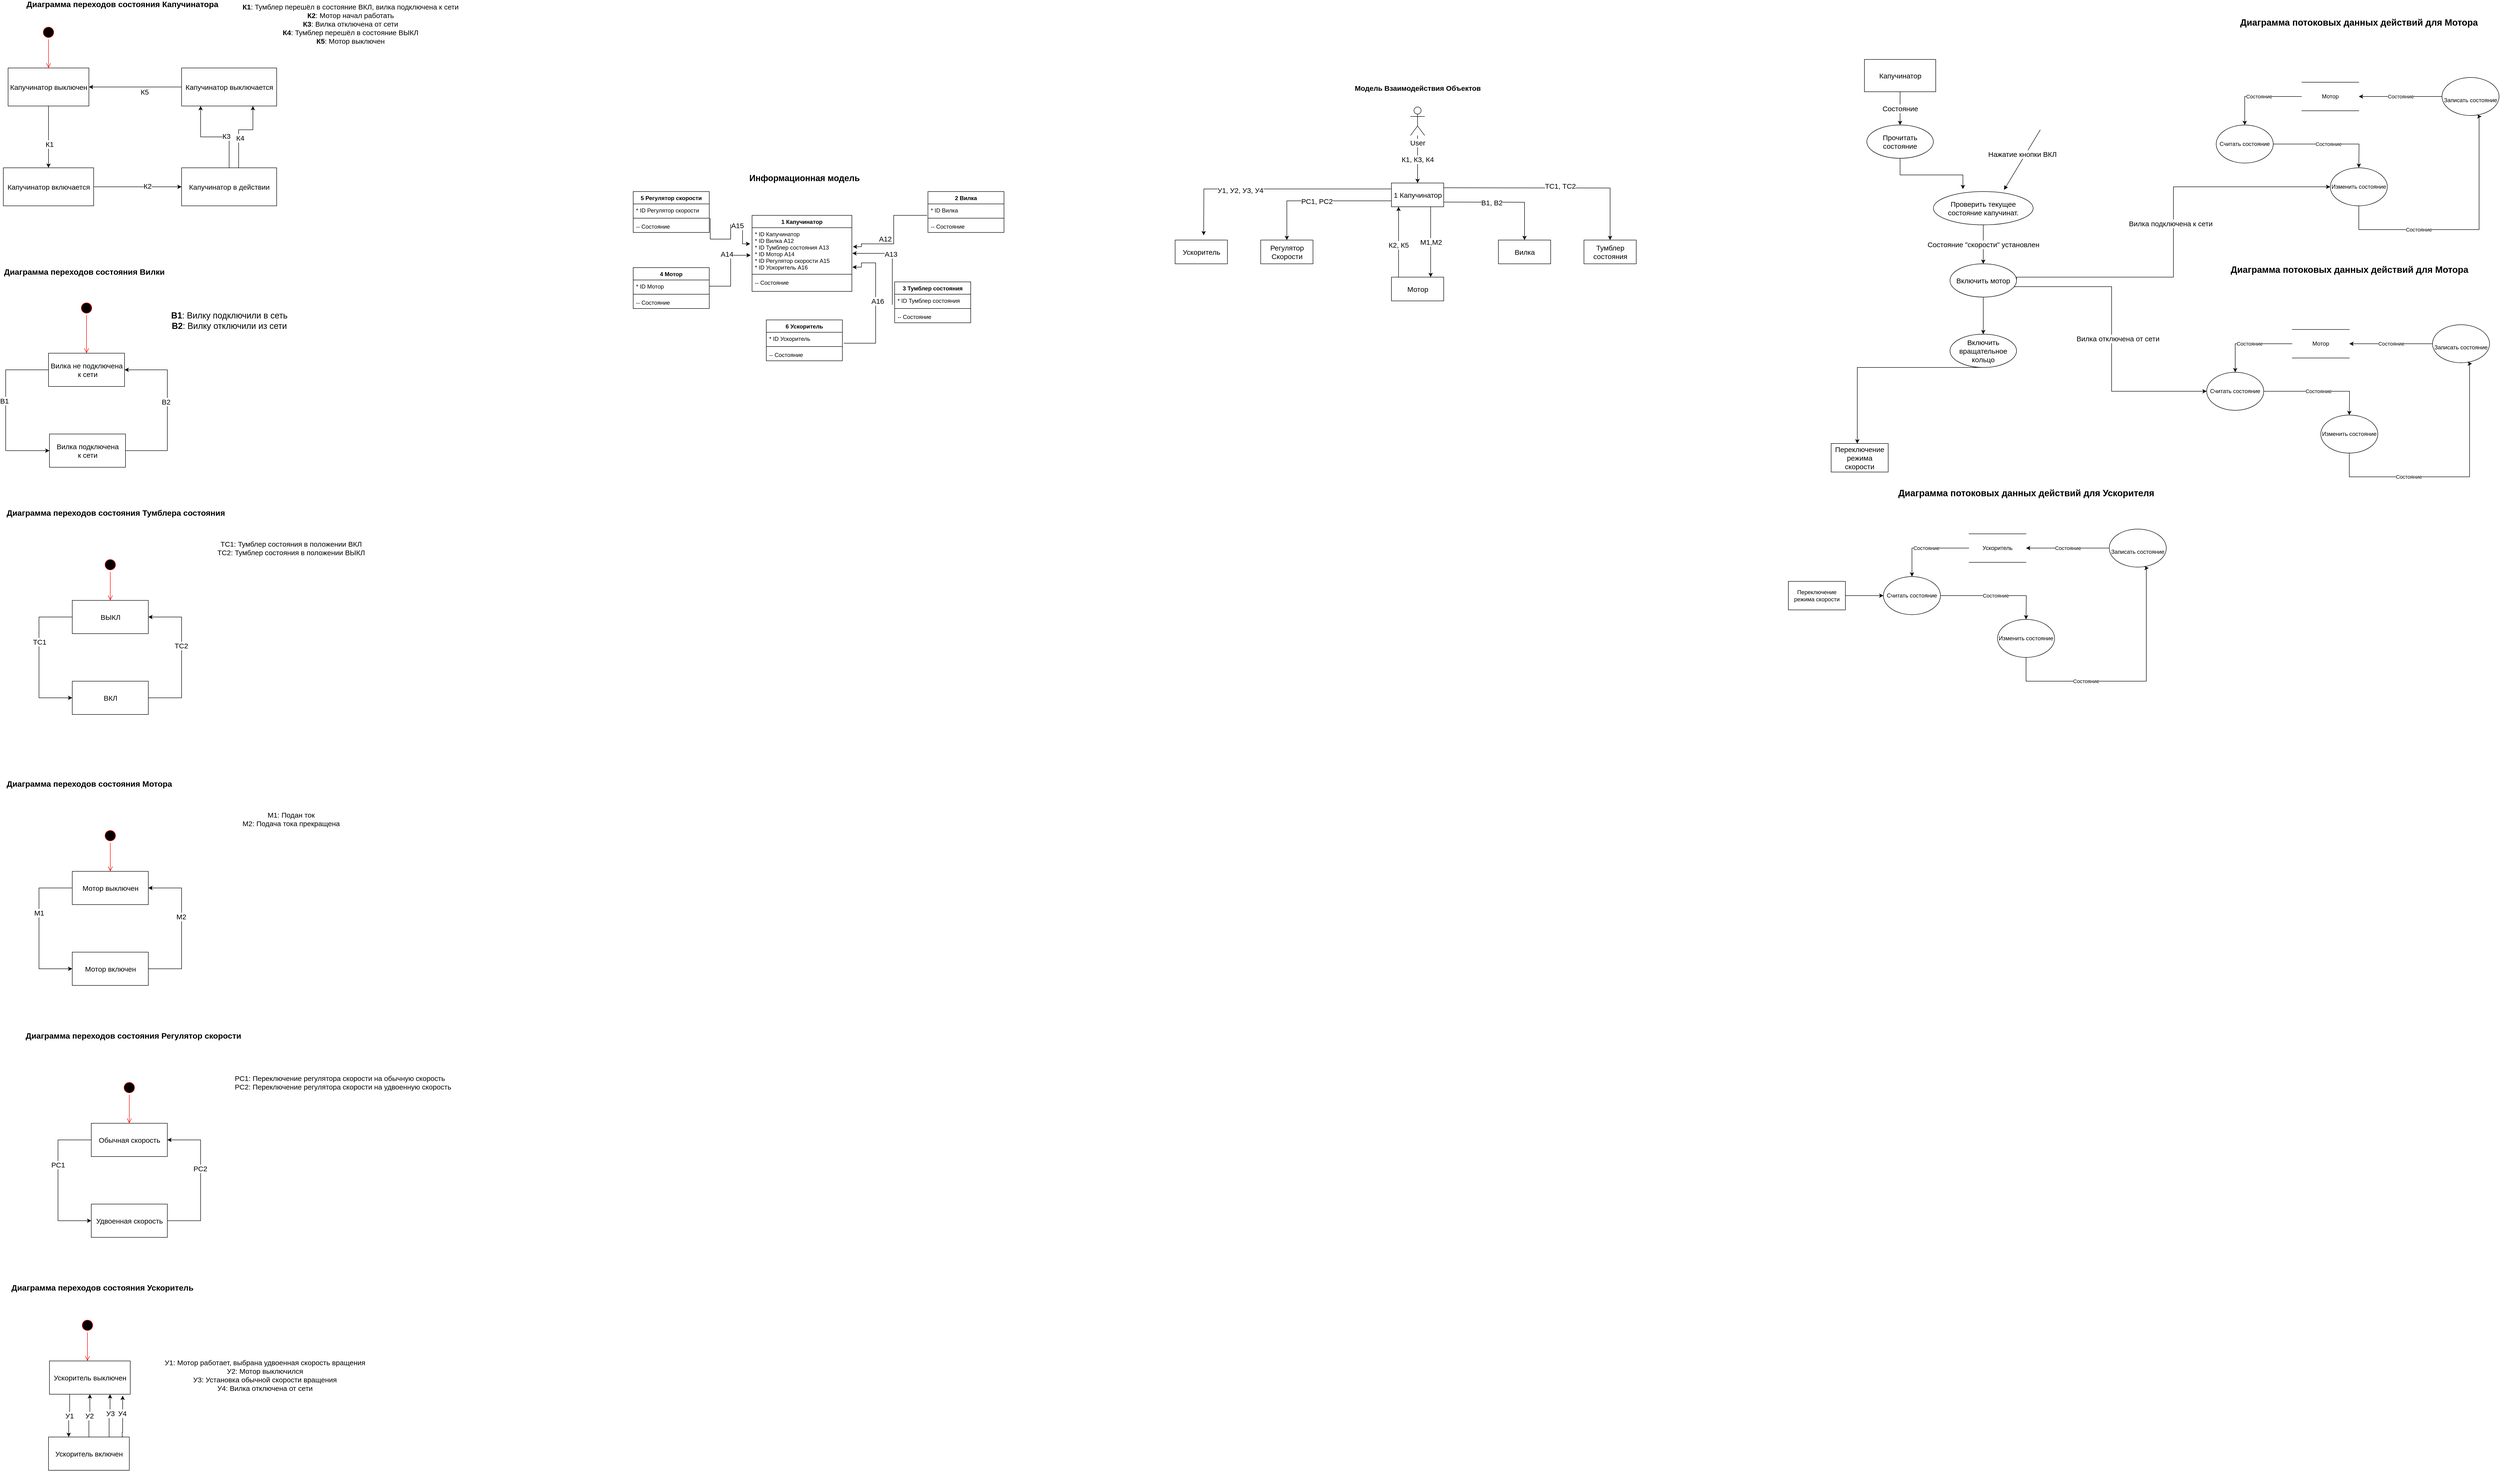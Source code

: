 <mxfile version="13.3.5" type="device" pages="2"><diagram id="NiHAPP-tT8KQ4VRQkka0" name="ИМ"><mxGraphModel dx="3262" dy="1194" grid="1" gridSize="10" guides="1" tooltips="1" connect="1" arrows="1" fold="1" page="0" pageScale="1" pageWidth="827" pageHeight="1169" math="0" shadow="0"><root><mxCell id="0"/><mxCell id="1" parent="0"/><mxCell id="TW85EF8Z8B1UbzlTO8CB-22" value="5 Регулятор скорости" style="swimlane;fontStyle=1;align=center;verticalAlign=top;childLayout=stackLayout;horizontal=1;startSize=26;horizontalStack=0;resizeParent=1;resizeParentMax=0;resizeLast=0;collapsible=1;marginBottom=0;" parent="1" vertex="1"><mxGeometry x="-90" y="60" width="160" height="86" as="geometry"/></mxCell><mxCell id="TW85EF8Z8B1UbzlTO8CB-23" value="* ID Регулятор скорости" style="text;strokeColor=none;fillColor=none;align=left;verticalAlign=top;spacingLeft=4;spacingRight=4;overflow=hidden;rotatable=0;points=[[0,0.5],[1,0.5]];portConstraint=eastwest;" parent="TW85EF8Z8B1UbzlTO8CB-22" vertex="1"><mxGeometry y="26" width="160" height="26" as="geometry"/></mxCell><mxCell id="TW85EF8Z8B1UbzlTO8CB-24" value="" style="line;strokeWidth=1;fillColor=none;align=left;verticalAlign=middle;spacingTop=-1;spacingLeft=3;spacingRight=3;rotatable=0;labelPosition=right;points=[];portConstraint=eastwest;" parent="TW85EF8Z8B1UbzlTO8CB-22" vertex="1"><mxGeometry y="52" width="160" height="8" as="geometry"/></mxCell><mxCell id="TW85EF8Z8B1UbzlTO8CB-25" value="-- Состояние" style="text;strokeColor=none;fillColor=none;align=left;verticalAlign=top;spacingLeft=4;spacingRight=4;overflow=hidden;rotatable=0;points=[[0,0.5],[1,0.5]];portConstraint=eastwest;" parent="TW85EF8Z8B1UbzlTO8CB-22" vertex="1"><mxGeometry y="60" width="160" height="26" as="geometry"/></mxCell><mxCell id="TW85EF8Z8B1UbzlTO8CB-5" value="1 Капучинатор" style="swimlane;fontStyle=1;align=center;verticalAlign=top;childLayout=stackLayout;horizontal=1;startSize=26;horizontalStack=0;resizeParent=1;resizeParentMax=0;resizeLast=0;collapsible=1;marginBottom=0;" parent="1" vertex="1"><mxGeometry x="160" y="110" width="210" height="160" as="geometry"/></mxCell><mxCell id="TW85EF8Z8B1UbzlTO8CB-6" value="* ID Капучинатор&#10;* ID Вилка А12&#10;* ID Тумблер состояния А13&#10;* ID Мотор А14&#10;* ID Регулятор скорости А15&#10;* ID Ускоритель А16" style="text;strokeColor=none;fillColor=none;align=left;verticalAlign=top;spacingLeft=4;spacingRight=4;overflow=hidden;rotatable=0;points=[[0,0.5],[1,0.5]];portConstraint=eastwest;" parent="TW85EF8Z8B1UbzlTO8CB-5" vertex="1"><mxGeometry y="26" width="210" height="94" as="geometry"/></mxCell><mxCell id="TW85EF8Z8B1UbzlTO8CB-7" value="" style="line;strokeWidth=1;fillColor=none;align=left;verticalAlign=middle;spacingTop=-1;spacingLeft=3;spacingRight=3;rotatable=0;labelPosition=right;points=[];portConstraint=eastwest;" parent="TW85EF8Z8B1UbzlTO8CB-5" vertex="1"><mxGeometry y="120" width="210" height="8" as="geometry"/></mxCell><mxCell id="TW85EF8Z8B1UbzlTO8CB-8" value="-- Состояние" style="text;strokeColor=none;fillColor=none;align=left;verticalAlign=top;spacingLeft=4;spacingRight=4;overflow=hidden;rotatable=0;points=[[0,0.5],[1,0.5]];portConstraint=eastwest;" parent="TW85EF8Z8B1UbzlTO8CB-5" vertex="1"><mxGeometry y="128" width="210" height="32" as="geometry"/></mxCell><mxCell id="TW85EF8Z8B1UbzlTO8CB-18" value="3 Тумблер состояния" style="swimlane;fontStyle=1;align=center;verticalAlign=top;childLayout=stackLayout;horizontal=1;startSize=26;horizontalStack=0;resizeParent=1;resizeParentMax=0;resizeLast=0;collapsible=1;marginBottom=0;" parent="1" vertex="1"><mxGeometry x="460" y="250" width="160" height="86" as="geometry"/></mxCell><mxCell id="TW85EF8Z8B1UbzlTO8CB-19" value="* ID Тумблер состояния" style="text;strokeColor=none;fillColor=none;align=left;verticalAlign=top;spacingLeft=4;spacingRight=4;overflow=hidden;rotatable=0;points=[[0,0.5],[1,0.5]];portConstraint=eastwest;" parent="TW85EF8Z8B1UbzlTO8CB-18" vertex="1"><mxGeometry y="26" width="160" height="26" as="geometry"/></mxCell><mxCell id="TW85EF8Z8B1UbzlTO8CB-20" value="" style="line;strokeWidth=1;fillColor=none;align=left;verticalAlign=middle;spacingTop=-1;spacingLeft=3;spacingRight=3;rotatable=0;labelPosition=right;points=[];portConstraint=eastwest;" parent="TW85EF8Z8B1UbzlTO8CB-18" vertex="1"><mxGeometry y="52" width="160" height="8" as="geometry"/></mxCell><mxCell id="TW85EF8Z8B1UbzlTO8CB-21" value="-- Состояние" style="text;strokeColor=none;fillColor=none;align=left;verticalAlign=top;spacingLeft=4;spacingRight=4;overflow=hidden;rotatable=0;points=[[0,0.5],[1,0.5]];portConstraint=eastwest;" parent="TW85EF8Z8B1UbzlTO8CB-18" vertex="1"><mxGeometry y="60" width="160" height="26" as="geometry"/></mxCell><mxCell id="TW85EF8Z8B1UbzlTO8CB-14" value="4 Мотор" style="swimlane;fontStyle=1;align=center;verticalAlign=top;childLayout=stackLayout;horizontal=1;startSize=26;horizontalStack=0;resizeParent=1;resizeParentMax=0;resizeLast=0;collapsible=1;marginBottom=0;" parent="1" vertex="1"><mxGeometry x="-90" y="220" width="160" height="86" as="geometry"/></mxCell><mxCell id="TW85EF8Z8B1UbzlTO8CB-15" value="* ID Мотор" style="text;strokeColor=none;fillColor=none;align=left;verticalAlign=top;spacingLeft=4;spacingRight=4;overflow=hidden;rotatable=0;points=[[0,0.5],[1,0.5]];portConstraint=eastwest;" parent="TW85EF8Z8B1UbzlTO8CB-14" vertex="1"><mxGeometry y="26" width="160" height="26" as="geometry"/></mxCell><mxCell id="TW85EF8Z8B1UbzlTO8CB-16" value="" style="line;strokeWidth=1;fillColor=none;align=left;verticalAlign=middle;spacingTop=-1;spacingLeft=3;spacingRight=3;rotatable=0;labelPosition=right;points=[];portConstraint=eastwest;" parent="TW85EF8Z8B1UbzlTO8CB-14" vertex="1"><mxGeometry y="52" width="160" height="8" as="geometry"/></mxCell><mxCell id="TW85EF8Z8B1UbzlTO8CB-17" value="-- Состояние" style="text;strokeColor=none;fillColor=none;align=left;verticalAlign=top;spacingLeft=4;spacingRight=4;overflow=hidden;rotatable=0;points=[[0,0.5],[1,0.5]];portConstraint=eastwest;" parent="TW85EF8Z8B1UbzlTO8CB-14" vertex="1"><mxGeometry y="60" width="160" height="26" as="geometry"/></mxCell><mxCell id="TW85EF8Z8B1UbzlTO8CB-47" value="&lt;font style=&quot;font-size: 18px&quot;&gt;&lt;b&gt;Информационная модель&lt;/b&gt;&lt;/font&gt;" style="text;html=1;align=center;verticalAlign=middle;resizable=0;points=[];autosize=1;" parent="1" vertex="1"><mxGeometry x="145" y="22" width="250" height="20" as="geometry"/></mxCell><mxCell id="TW85EF8Z8B1UbzlTO8CB-57" style="edgeStyle=orthogonalEdgeStyle;rounded=0;orthogonalLoop=1;jettySize=auto;html=1;exitX=0.5;exitY=1;exitDx=0;exitDy=0;entryX=0.5;entryY=0;entryDx=0;entryDy=0;" parent="1" source="TW85EF8Z8B1UbzlTO8CB-49" target="TW85EF8Z8B1UbzlTO8CB-50" edge="1"><mxGeometry relative="1" as="geometry"/></mxCell><mxCell id="TW85EF8Z8B1UbzlTO8CB-62" value="К1" style="edgeLabel;html=1;align=center;verticalAlign=middle;resizable=0;points=[];fontSize=15;" parent="TW85EF8Z8B1UbzlTO8CB-57" vertex="1" connectable="0"><mxGeometry x="0.234" y="2" relative="1" as="geometry"><mxPoint as="offset"/></mxGeometry></mxCell><mxCell id="TW85EF8Z8B1UbzlTO8CB-49" value="&lt;font style=&quot;font-size: 15px&quot;&gt;Капучинатор выключен&lt;/font&gt;" style="html=1;" parent="1" vertex="1"><mxGeometry x="-1405" y="-200" width="170" height="80" as="geometry"/></mxCell><mxCell id="TW85EF8Z8B1UbzlTO8CB-58" style="edgeStyle=orthogonalEdgeStyle;rounded=0;orthogonalLoop=1;jettySize=auto;html=1;exitX=1;exitY=0.5;exitDx=0;exitDy=0;entryX=0;entryY=0.5;entryDx=0;entryDy=0;" parent="1" source="TW85EF8Z8B1UbzlTO8CB-50" target="TW85EF8Z8B1UbzlTO8CB-51" edge="1"><mxGeometry relative="1" as="geometry"/></mxCell><mxCell id="TW85EF8Z8B1UbzlTO8CB-63" value="К2" style="edgeLabel;html=1;align=center;verticalAlign=middle;resizable=0;points=[];fontSize=15;" parent="TW85EF8Z8B1UbzlTO8CB-58" vertex="1" connectable="0"><mxGeometry x="0.222" y="2" relative="1" as="geometry"><mxPoint as="offset"/></mxGeometry></mxCell><mxCell id="TW85EF8Z8B1UbzlTO8CB-50" value="&lt;span style=&quot;font-size: 15px&quot;&gt;Капучинатор&lt;/span&gt;&lt;span style=&quot;font-size: 15px&quot;&gt;&amp;nbsp;включается&lt;/span&gt;" style="html=1;" parent="1" vertex="1"><mxGeometry x="-1415" y="10" width="190" height="80" as="geometry"/></mxCell><mxCell id="TW85EF8Z8B1UbzlTO8CB-59" style="edgeStyle=orthogonalEdgeStyle;rounded=0;orthogonalLoop=1;jettySize=auto;html=1;entryX=0.75;entryY=1;entryDx=0;entryDy=0;" parent="1" source="TW85EF8Z8B1UbzlTO8CB-51" target="TW85EF8Z8B1UbzlTO8CB-52" edge="1"><mxGeometry relative="1" as="geometry"><Array as="points"><mxPoint x="-920" y="-70"/><mxPoint x="-890" y="-70"/></Array><mxPoint x="-900" y="-120" as="targetPoint"/></mxGeometry></mxCell><mxCell id="TW85EF8Z8B1UbzlTO8CB-65" value="К4" style="edgeLabel;html=1;align=center;verticalAlign=middle;resizable=0;points=[];fontSize=15;" parent="TW85EF8Z8B1UbzlTO8CB-59" vertex="1" connectable="0"><mxGeometry x="-0.215" y="-3" relative="1" as="geometry"><mxPoint as="offset"/></mxGeometry></mxCell><mxCell id="TW85EF8Z8B1UbzlTO8CB-60" style="edgeStyle=orthogonalEdgeStyle;rounded=0;orthogonalLoop=1;jettySize=auto;html=1;entryX=0.2;entryY=1;entryDx=0;entryDy=0;entryPerimeter=0;" parent="1" source="TW85EF8Z8B1UbzlTO8CB-51" target="TW85EF8Z8B1UbzlTO8CB-52" edge="1"><mxGeometry relative="1" as="geometry"><Array as="points"/></mxGeometry></mxCell><mxCell id="TW85EF8Z8B1UbzlTO8CB-64" value="К3" style="edgeLabel;html=1;align=center;verticalAlign=middle;resizable=0;points=[];fontSize=15;" parent="TW85EF8Z8B1UbzlTO8CB-60" vertex="1" connectable="0"><mxGeometry x="-0.252" y="-2" relative="1" as="geometry"><mxPoint as="offset"/></mxGeometry></mxCell><mxCell id="TW85EF8Z8B1UbzlTO8CB-51" value="&lt;span style=&quot;font-size: 15px&quot;&gt;Капучинатор&lt;/span&gt;&lt;span style=&quot;font-size: 15px&quot;&gt;&amp;nbsp;в действии&lt;/span&gt;" style="html=1;" parent="1" vertex="1"><mxGeometry x="-1040" y="10" width="200" height="80" as="geometry"/></mxCell><mxCell id="TW85EF8Z8B1UbzlTO8CB-61" style="edgeStyle=orthogonalEdgeStyle;rounded=0;orthogonalLoop=1;jettySize=auto;html=1;entryX=1;entryY=0.5;entryDx=0;entryDy=0;" parent="1" source="TW85EF8Z8B1UbzlTO8CB-52" target="TW85EF8Z8B1UbzlTO8CB-49" edge="1"><mxGeometry relative="1" as="geometry"/></mxCell><mxCell id="TW85EF8Z8B1UbzlTO8CB-66" value="К5" style="edgeLabel;html=1;align=center;verticalAlign=middle;resizable=0;points=[];fontSize=15;" parent="TW85EF8Z8B1UbzlTO8CB-61" vertex="1" connectable="0"><mxGeometry x="-0.198" y="3" relative="1" as="geometry"><mxPoint y="7" as="offset"/></mxGeometry></mxCell><mxCell id="TW85EF8Z8B1UbzlTO8CB-52" value="&lt;span style=&quot;font-size: 15px&quot;&gt;Капучинатор&lt;/span&gt;&lt;span style=&quot;font-size: 15px&quot;&gt;&amp;nbsp;выключается&lt;/span&gt;" style="html=1;" parent="1" vertex="1"><mxGeometry x="-1040" y="-200" width="200" height="80" as="geometry"/></mxCell><mxCell id="TW85EF8Z8B1UbzlTO8CB-55" value="" style="ellipse;html=1;shape=startState;fillColor=#000000;strokeColor=#ff0000;" parent="1" vertex="1"><mxGeometry x="-1335" y="-290" width="30" height="30" as="geometry"/></mxCell><mxCell id="TW85EF8Z8B1UbzlTO8CB-56" value="" style="edgeStyle=orthogonalEdgeStyle;html=1;verticalAlign=bottom;endArrow=open;endSize=8;strokeColor=#ff0000;entryX=0.5;entryY=0;entryDx=0;entryDy=0;" parent="1" source="TW85EF8Z8B1UbzlTO8CB-55" target="TW85EF8Z8B1UbzlTO8CB-49" edge="1"><mxGeometry relative="1" as="geometry"><mxPoint x="-1320" y="-280" as="targetPoint"/></mxGeometry></mxCell><mxCell id="TW85EF8Z8B1UbzlTO8CB-67" value="&lt;font style=&quot;font-size: 17px&quot;&gt;&lt;b&gt;Диаграмма переходов состояния Капучинатора&lt;/b&gt;&lt;/font&gt;" style="text;html=1;align=center;verticalAlign=middle;resizable=0;points=[];autosize=1;fontSize=15;" parent="1" vertex="1"><mxGeometry x="-1375" y="-343" width="420" height="20" as="geometry"/></mxCell><mxCell id="TW85EF8Z8B1UbzlTO8CB-69" value="&lt;b&gt;К1&lt;/b&gt;: Тумблер перешёл в состояние ВКЛ, вилка подключена к сети&lt;br&gt;&lt;b&gt;К2&lt;/b&gt;: Мотор начал работать&lt;br&gt;&lt;b&gt;К3&lt;/b&gt;: Вилка отключена от сети&lt;br&gt;&lt;b&gt;К4&lt;/b&gt;: Тумблер перешёл в состояние ВЫКЛ&lt;br&gt;&lt;b&gt;К5&lt;/b&gt;: Мотор выключен" style="text;html=1;align=center;verticalAlign=middle;resizable=0;points=[];autosize=1;fontSize=15;" parent="1" vertex="1"><mxGeometry x="-920" y="-343" width="470" height="100" as="geometry"/></mxCell><mxCell id="TW85EF8Z8B1UbzlTO8CB-70" value="&lt;b style=&quot;font-size: 17px&quot;&gt;Диаграмма переходов состояния Вилки&lt;/b&gt;" style="text;html=1;align=center;verticalAlign=middle;resizable=0;points=[];autosize=1;fontSize=15;" parent="1" vertex="1"><mxGeometry x="-1420" y="220" width="350" height="20" as="geometry"/></mxCell><mxCell id="TW85EF8Z8B1UbzlTO8CB-73" style="edgeStyle=orthogonalEdgeStyle;rounded=0;orthogonalLoop=1;jettySize=auto;html=1;exitX=0;exitY=0.5;exitDx=0;exitDy=0;entryX=0;entryY=0.5;entryDx=0;entryDy=0;fontSize=15;" parent="1" source="TW85EF8Z8B1UbzlTO8CB-71" target="TW85EF8Z8B1UbzlTO8CB-72" edge="1"><mxGeometry relative="1" as="geometry"><Array as="points"><mxPoint x="-1410" y="435"/><mxPoint x="-1410" y="605"/></Array></mxGeometry></mxCell><mxCell id="TW85EF8Z8B1UbzlTO8CB-75" value="В1" style="edgeLabel;html=1;align=center;verticalAlign=middle;resizable=0;points=[];fontSize=15;" parent="TW85EF8Z8B1UbzlTO8CB-73" vertex="1" connectable="0"><mxGeometry x="-0.489" y="20" relative="1" as="geometry"><mxPoint x="-23" y="65" as="offset"/></mxGeometry></mxCell><mxCell id="TW85EF8Z8B1UbzlTO8CB-71" value="Вилка не подключена&lt;br&gt;&amp;nbsp;к сети" style="html=1;fontSize=15;" parent="1" vertex="1"><mxGeometry x="-1320" y="400" width="160" height="70" as="geometry"/></mxCell><mxCell id="TW85EF8Z8B1UbzlTO8CB-74" style="edgeStyle=orthogonalEdgeStyle;rounded=0;orthogonalLoop=1;jettySize=auto;html=1;entryX=1;entryY=0.5;entryDx=0;entryDy=0;fontSize=15;exitX=1;exitY=0.5;exitDx=0;exitDy=0;" parent="1" source="TW85EF8Z8B1UbzlTO8CB-72" target="TW85EF8Z8B1UbzlTO8CB-71" edge="1"><mxGeometry relative="1" as="geometry"><Array as="points"><mxPoint x="-1070" y="605"/><mxPoint x="-1070" y="435"/></Array></mxGeometry></mxCell><mxCell id="TW85EF8Z8B1UbzlTO8CB-76" value="В2" style="edgeLabel;html=1;align=center;verticalAlign=middle;resizable=0;points=[];fontSize=15;" parent="TW85EF8Z8B1UbzlTO8CB-74" vertex="1" connectable="0"><mxGeometry x="0.1" y="3" relative="1" as="geometry"><mxPoint as="offset"/></mxGeometry></mxCell><mxCell id="TW85EF8Z8B1UbzlTO8CB-72" value="Вилка подключена&lt;br&gt;к сети" style="html=1;fontSize=15;" parent="1" vertex="1"><mxGeometry x="-1318" y="570" width="160" height="70" as="geometry"/></mxCell><mxCell id="TW85EF8Z8B1UbzlTO8CB-79" value="" style="ellipse;html=1;shape=startState;fillColor=#000000;strokeColor=#ff0000;fontSize=15;" parent="1" vertex="1"><mxGeometry x="-1255" y="290" width="30" height="30" as="geometry"/></mxCell><mxCell id="TW85EF8Z8B1UbzlTO8CB-80" value="" style="edgeStyle=orthogonalEdgeStyle;html=1;verticalAlign=bottom;endArrow=open;endSize=8;strokeColor=#ff0000;fontSize=15;" parent="1" source="TW85EF8Z8B1UbzlTO8CB-79" target="TW85EF8Z8B1UbzlTO8CB-71" edge="1"><mxGeometry relative="1" as="geometry"><mxPoint x="-1145" y="350" as="targetPoint"/></mxGeometry></mxCell><mxCell id="TW85EF8Z8B1UbzlTO8CB-84" value="&lt;font style=&quot;font-size: 18px&quot;&gt;&lt;b&gt;В1&lt;/b&gt;: Вилку подключили в сеть&lt;br&gt;&lt;b&gt;В2&lt;/b&gt;: Вилку отключили из сети&lt;/font&gt;" style="text;html=1;align=center;verticalAlign=middle;resizable=0;points=[];autosize=1;fontSize=15;" parent="1" vertex="1"><mxGeometry x="-1070" y="312" width="260" height="40" as="geometry"/></mxCell><mxCell id="TW85EF8Z8B1UbzlTO8CB-85" value="&lt;b style=&quot;color: rgb(0 , 0 , 0) ; font-family: &amp;#34;helvetica&amp;#34; ; font-style: normal ; letter-spacing: normal ; text-align: center ; text-indent: 0px ; text-transform: none ; word-spacing: 0px ; background-color: rgb(255 , 255 , 255) ; font-size: 17px&quot;&gt;Диаграмма переходов состояния Тумблера состояния&lt;/b&gt;" style="text;whiteSpace=wrap;html=1;fontSize=15;" parent="1" vertex="1"><mxGeometry x="-1410" y="720" width="490" height="30" as="geometry"/></mxCell><mxCell id="TW85EF8Z8B1UbzlTO8CB-90" style="edgeStyle=orthogonalEdgeStyle;rounded=0;orthogonalLoop=1;jettySize=auto;html=1;exitX=0;exitY=0.5;exitDx=0;exitDy=0;entryX=0;entryY=0.5;entryDx=0;entryDy=0;fontSize=15;" parent="1" source="TW85EF8Z8B1UbzlTO8CB-88" target="TW85EF8Z8B1UbzlTO8CB-89" edge="1"><mxGeometry relative="1" as="geometry"><Array as="points"><mxPoint x="-1340" y="955"/><mxPoint x="-1340" y="1125"/></Array></mxGeometry></mxCell><mxCell id="TW85EF8Z8B1UbzlTO8CB-92" value="ТС1" style="edgeLabel;html=1;align=center;verticalAlign=middle;resizable=0;points=[];fontSize=15;" parent="TW85EF8Z8B1UbzlTO8CB-90" vertex="1" connectable="0"><mxGeometry x="-0.217" y="1" relative="1" as="geometry"><mxPoint as="offset"/></mxGeometry></mxCell><mxCell id="TW85EF8Z8B1UbzlTO8CB-88" value="ВЫКЛ" style="html=1;fontSize=15;" parent="1" vertex="1"><mxGeometry x="-1270" y="920" width="160" height="70" as="geometry"/></mxCell><mxCell id="TW85EF8Z8B1UbzlTO8CB-91" style="edgeStyle=orthogonalEdgeStyle;rounded=0;orthogonalLoop=1;jettySize=auto;html=1;exitX=1;exitY=0.5;exitDx=0;exitDy=0;entryX=1;entryY=0.5;entryDx=0;entryDy=0;fontSize=15;" parent="1" source="TW85EF8Z8B1UbzlTO8CB-89" target="TW85EF8Z8B1UbzlTO8CB-88" edge="1"><mxGeometry relative="1" as="geometry"><Array as="points"><mxPoint x="-1040" y="1125"/><mxPoint x="-1040" y="955"/></Array></mxGeometry></mxCell><mxCell id="TW85EF8Z8B1UbzlTO8CB-93" value="ТС2" style="edgeLabel;html=1;align=center;verticalAlign=middle;resizable=0;points=[];fontSize=15;" parent="TW85EF8Z8B1UbzlTO8CB-91" vertex="1" connectable="0"><mxGeometry x="0.162" y="1" relative="1" as="geometry"><mxPoint as="offset"/></mxGeometry></mxCell><mxCell id="TW85EF8Z8B1UbzlTO8CB-89" value="ВКЛ" style="html=1;fontSize=15;" parent="1" vertex="1"><mxGeometry x="-1270" y="1090" width="160" height="70" as="geometry"/></mxCell><mxCell id="TW85EF8Z8B1UbzlTO8CB-94" value="" style="ellipse;html=1;shape=startState;fillColor=#000000;strokeColor=#ff0000;fontSize=15;" parent="1" vertex="1"><mxGeometry x="-1205" y="830" width="30" height="30" as="geometry"/></mxCell><mxCell id="TW85EF8Z8B1UbzlTO8CB-95" value="" style="edgeStyle=orthogonalEdgeStyle;html=1;verticalAlign=bottom;endArrow=open;endSize=8;strokeColor=#ff0000;fontSize=15;" parent="1" source="TW85EF8Z8B1UbzlTO8CB-94" edge="1"><mxGeometry relative="1" as="geometry"><mxPoint x="-1190" y="920" as="targetPoint"/></mxGeometry></mxCell><mxCell id="TW85EF8Z8B1UbzlTO8CB-96" value="ТС1: Тумблер состояния в положении ВКЛ&lt;br&gt;ТС2: Тумблер состояния в положении ВЫКЛ" style="text;html=1;align=center;verticalAlign=middle;resizable=0;points=[];autosize=1;fontSize=15;" parent="1" vertex="1"><mxGeometry x="-975" y="790" width="330" height="40" as="geometry"/></mxCell><mxCell id="TW85EF8Z8B1UbzlTO8CB-125" value="6 Ускоритель" style="swimlane;fontStyle=1;align=center;verticalAlign=top;childLayout=stackLayout;horizontal=1;startSize=26;horizontalStack=0;resizeParent=1;resizeParentMax=0;resizeLast=0;collapsible=1;marginBottom=0;" parent="1" vertex="1"><mxGeometry x="190" y="330" width="160" height="86" as="geometry"><mxRectangle x="190" y="330" width="110" height="26" as="alternateBounds"/></mxGeometry></mxCell><mxCell id="TW85EF8Z8B1UbzlTO8CB-126" value="* ID Ускоритель" style="text;strokeColor=none;fillColor=none;align=left;verticalAlign=top;spacingLeft=4;spacingRight=4;overflow=hidden;rotatable=0;points=[[0,0.5],[1,0.5]];portConstraint=eastwest;" parent="TW85EF8Z8B1UbzlTO8CB-125" vertex="1"><mxGeometry y="26" width="160" height="26" as="geometry"/></mxCell><mxCell id="TW85EF8Z8B1UbzlTO8CB-127" value="" style="line;strokeWidth=1;fillColor=none;align=left;verticalAlign=middle;spacingTop=-1;spacingLeft=3;spacingRight=3;rotatable=0;labelPosition=right;points=[];portConstraint=eastwest;" parent="TW85EF8Z8B1UbzlTO8CB-125" vertex="1"><mxGeometry y="52" width="160" height="8" as="geometry"/></mxCell><mxCell id="TW85EF8Z8B1UbzlTO8CB-128" value="-- Состояние" style="text;strokeColor=none;fillColor=none;align=left;verticalAlign=top;spacingLeft=4;spacingRight=4;overflow=hidden;rotatable=0;points=[[0,0.5],[1,0.5]];portConstraint=eastwest;" parent="TW85EF8Z8B1UbzlTO8CB-125" vertex="1"><mxGeometry y="60" width="160" height="26" as="geometry"/></mxCell><mxCell id="TW85EF8Z8B1UbzlTO8CB-10" value="2 Вилка" style="swimlane;fontStyle=1;align=center;verticalAlign=top;childLayout=stackLayout;horizontal=1;startSize=26;horizontalStack=0;resizeParent=1;resizeParentMax=0;resizeLast=0;collapsible=1;marginBottom=0;" parent="1" vertex="1"><mxGeometry x="530" y="60" width="160" height="86" as="geometry"/></mxCell><mxCell id="TW85EF8Z8B1UbzlTO8CB-11" value="* ID Вилка" style="text;strokeColor=none;fillColor=none;align=left;verticalAlign=top;spacingLeft=4;spacingRight=4;overflow=hidden;rotatable=0;points=[[0,0.5],[1,0.5]];portConstraint=eastwest;" parent="TW85EF8Z8B1UbzlTO8CB-10" vertex="1"><mxGeometry y="26" width="160" height="26" as="geometry"/></mxCell><mxCell id="TW85EF8Z8B1UbzlTO8CB-12" value="" style="line;strokeWidth=1;fillColor=none;align=left;verticalAlign=middle;spacingTop=-1;spacingLeft=3;spacingRight=3;rotatable=0;labelPosition=right;points=[];portConstraint=eastwest;" parent="TW85EF8Z8B1UbzlTO8CB-10" vertex="1"><mxGeometry y="52" width="160" height="8" as="geometry"/></mxCell><mxCell id="TW85EF8Z8B1UbzlTO8CB-13" value="-- Состояние" style="text;strokeColor=none;fillColor=none;align=left;verticalAlign=top;spacingLeft=4;spacingRight=4;overflow=hidden;rotatable=0;points=[[0,0.5],[1,0.5]];portConstraint=eastwest;" parent="TW85EF8Z8B1UbzlTO8CB-10" vertex="1"><mxGeometry y="60" width="160" height="26" as="geometry"/></mxCell><mxCell id="TW85EF8Z8B1UbzlTO8CB-97" value="&lt;b style=&quot;color: rgb(0 , 0 , 0) ; font-family: &amp;#34;helvetica&amp;#34; ; font-style: normal ; letter-spacing: normal ; text-align: center ; text-indent: 0px ; text-transform: none ; word-spacing: 0px ; background-color: rgb(255 , 255 , 255) ; font-size: 17px&quot;&gt;Диаграмма переходов состояния Мотора&lt;/b&gt;" style="text;whiteSpace=wrap;html=1;fontSize=15;" parent="1" vertex="1"><mxGeometry x="-1410" y="1290" width="490" height="30" as="geometry"/></mxCell><mxCell id="TW85EF8Z8B1UbzlTO8CB-98" style="edgeStyle=orthogonalEdgeStyle;rounded=0;orthogonalLoop=1;jettySize=auto;html=1;exitX=0;exitY=0.5;exitDx=0;exitDy=0;entryX=0;entryY=0.5;entryDx=0;entryDy=0;fontSize=15;" parent="1" source="TW85EF8Z8B1UbzlTO8CB-100" target="TW85EF8Z8B1UbzlTO8CB-103" edge="1"><mxGeometry relative="1" as="geometry"><Array as="points"><mxPoint x="-1340" y="1525"/><mxPoint x="-1340" y="1695"/></Array></mxGeometry></mxCell><mxCell id="TW85EF8Z8B1UbzlTO8CB-99" value="М1" style="edgeLabel;html=1;align=center;verticalAlign=middle;resizable=0;points=[];fontSize=15;" parent="TW85EF8Z8B1UbzlTO8CB-98" vertex="1" connectable="0"><mxGeometry x="-0.217" y="1" relative="1" as="geometry"><mxPoint x="-1" as="offset"/></mxGeometry></mxCell><mxCell id="TW85EF8Z8B1UbzlTO8CB-100" value="Мотор выключен" style="html=1;fontSize=15;" parent="1" vertex="1"><mxGeometry x="-1270" y="1490" width="160" height="70" as="geometry"/></mxCell><mxCell id="TW85EF8Z8B1UbzlTO8CB-101" style="edgeStyle=orthogonalEdgeStyle;rounded=0;orthogonalLoop=1;jettySize=auto;html=1;exitX=1;exitY=0.5;exitDx=0;exitDy=0;entryX=1;entryY=0.5;entryDx=0;entryDy=0;fontSize=15;" parent="1" source="TW85EF8Z8B1UbzlTO8CB-103" target="TW85EF8Z8B1UbzlTO8CB-100" edge="1"><mxGeometry relative="1" as="geometry"><Array as="points"><mxPoint x="-1040" y="1695"/><mxPoint x="-1040" y="1525"/></Array></mxGeometry></mxCell><mxCell id="TW85EF8Z8B1UbzlTO8CB-102" value="М2" style="edgeLabel;html=1;align=center;verticalAlign=middle;resizable=0;points=[];fontSize=15;" parent="TW85EF8Z8B1UbzlTO8CB-101" vertex="1" connectable="0"><mxGeometry x="0.162" y="1" relative="1" as="geometry"><mxPoint as="offset"/></mxGeometry></mxCell><mxCell id="TW85EF8Z8B1UbzlTO8CB-103" value="Мотор включен" style="html=1;fontSize=15;" parent="1" vertex="1"><mxGeometry x="-1270" y="1660" width="160" height="70" as="geometry"/></mxCell><mxCell id="TW85EF8Z8B1UbzlTO8CB-104" value="" style="ellipse;html=1;shape=startState;fillColor=#000000;strokeColor=#ff0000;fontSize=15;" parent="1" vertex="1"><mxGeometry x="-1205" y="1400" width="30" height="30" as="geometry"/></mxCell><mxCell id="TW85EF8Z8B1UbzlTO8CB-105" value="" style="edgeStyle=orthogonalEdgeStyle;html=1;verticalAlign=bottom;endArrow=open;endSize=8;strokeColor=#ff0000;fontSize=15;" parent="1" source="TW85EF8Z8B1UbzlTO8CB-104" edge="1"><mxGeometry relative="1" as="geometry"><mxPoint x="-1190" y="1490" as="targetPoint"/></mxGeometry></mxCell><mxCell id="TW85EF8Z8B1UbzlTO8CB-106" value="М1: Подан ток&lt;br&gt;М2: Подача тока прекращена" style="text;html=1;align=center;verticalAlign=middle;resizable=0;points=[];autosize=1;fontSize=15;" parent="1" vertex="1"><mxGeometry x="-920" y="1360" width="220" height="40" as="geometry"/></mxCell><mxCell id="TW85EF8Z8B1UbzlTO8CB-115" value="&lt;b style=&quot;color: rgb(0 , 0 , 0) ; font-family: &amp;#34;helvetica&amp;#34; ; font-style: normal ; letter-spacing: normal ; text-align: center ; text-indent: 0px ; text-transform: none ; word-spacing: 0px ; background-color: rgb(255 , 255 , 255) ; font-size: 17px&quot;&gt;Диаграмма переходов состояния Регулятор скорости&lt;/b&gt;" style="text;whiteSpace=wrap;html=1;fontSize=15;" parent="1" vertex="1"><mxGeometry x="-1370" y="1820" width="490" height="30" as="geometry"/></mxCell><mxCell id="TW85EF8Z8B1UbzlTO8CB-116" style="edgeStyle=orthogonalEdgeStyle;rounded=0;orthogonalLoop=1;jettySize=auto;html=1;exitX=0;exitY=0.5;exitDx=0;exitDy=0;entryX=0;entryY=0.5;entryDx=0;entryDy=0;fontSize=15;" parent="1" source="TW85EF8Z8B1UbzlTO8CB-118" target="TW85EF8Z8B1UbzlTO8CB-121" edge="1"><mxGeometry relative="1" as="geometry"><Array as="points"><mxPoint x="-1300" y="2055"/><mxPoint x="-1300" y="2225"/></Array></mxGeometry></mxCell><mxCell id="TW85EF8Z8B1UbzlTO8CB-117" value="РС1" style="edgeLabel;html=1;align=center;verticalAlign=middle;resizable=0;points=[];fontSize=15;" parent="TW85EF8Z8B1UbzlTO8CB-116" vertex="1" connectable="0"><mxGeometry x="-0.217" y="1" relative="1" as="geometry"><mxPoint x="-1" as="offset"/></mxGeometry></mxCell><mxCell id="TW85EF8Z8B1UbzlTO8CB-118" value="Обычная скорость" style="html=1;fontSize=15;" parent="1" vertex="1"><mxGeometry x="-1230" y="2020" width="160" height="70" as="geometry"/></mxCell><mxCell id="TW85EF8Z8B1UbzlTO8CB-119" style="edgeStyle=orthogonalEdgeStyle;rounded=0;orthogonalLoop=1;jettySize=auto;html=1;exitX=1;exitY=0.5;exitDx=0;exitDy=0;entryX=1;entryY=0.5;entryDx=0;entryDy=0;fontSize=15;" parent="1" source="TW85EF8Z8B1UbzlTO8CB-121" target="TW85EF8Z8B1UbzlTO8CB-118" edge="1"><mxGeometry relative="1" as="geometry"><Array as="points"><mxPoint x="-1000" y="2225"/><mxPoint x="-1000" y="2055"/></Array></mxGeometry></mxCell><mxCell id="TW85EF8Z8B1UbzlTO8CB-120" value="РС2" style="edgeLabel;html=1;align=center;verticalAlign=middle;resizable=0;points=[];fontSize=15;" parent="TW85EF8Z8B1UbzlTO8CB-119" vertex="1" connectable="0"><mxGeometry x="0.162" y="1" relative="1" as="geometry"><mxPoint as="offset"/></mxGeometry></mxCell><mxCell id="TW85EF8Z8B1UbzlTO8CB-121" value="Удвоенная скорость" style="html=1;fontSize=15;" parent="1" vertex="1"><mxGeometry x="-1230" y="2190" width="160" height="70" as="geometry"/></mxCell><mxCell id="TW85EF8Z8B1UbzlTO8CB-122" value="" style="ellipse;html=1;shape=startState;fillColor=#000000;strokeColor=#ff0000;fontSize=15;" parent="1" vertex="1"><mxGeometry x="-1165" y="1930" width="30" height="30" as="geometry"/></mxCell><mxCell id="TW85EF8Z8B1UbzlTO8CB-123" value="" style="edgeStyle=orthogonalEdgeStyle;html=1;verticalAlign=bottom;endArrow=open;endSize=8;strokeColor=#ff0000;fontSize=15;" parent="1" source="TW85EF8Z8B1UbzlTO8CB-122" edge="1"><mxGeometry relative="1" as="geometry"><mxPoint x="-1150" y="2020" as="targetPoint"/></mxGeometry></mxCell><mxCell id="TW85EF8Z8B1UbzlTO8CB-124" value="&lt;span style=&quot;color: rgb(0 , 0 , 0) ; font-family: &amp;#34;helvetica&amp;#34; ; font-size: 15px ; font-style: normal ; font-weight: 400 ; letter-spacing: normal ; text-align: center ; text-indent: 0px ; text-transform: none ; word-spacing: 0px ; background-color: rgb(255 , 255 , 255) ; display: inline ; float: none&quot;&gt;РС1: Переключение регулятора скорости на обычную скорость&lt;br&gt;&lt;/span&gt;&lt;span style=&quot;color: rgb(0 , 0 , 0) ; font-family: &amp;#34;helvetica&amp;#34; ; font-size: 15px ; font-style: normal ; font-weight: 400 ; letter-spacing: normal ; text-align: center ; text-indent: 0px ; text-transform: none ; word-spacing: 0px ; background-color: rgb(255 , 255 , 255) ; display: inline ; float: none&quot;&gt;РС2:&amp;nbsp;&lt;/span&gt;&lt;span style=&quot;font-family: &amp;#34;helvetica&amp;#34; ; text-align: center&quot;&gt;Переключение регулятора скорости на удвоенную скорость&lt;/span&gt;" style="text;whiteSpace=wrap;html=1;fontSize=15;" parent="1" vertex="1"><mxGeometry x="-930" y="1910" width="470" height="50" as="geometry"/></mxCell><mxCell id="TW85EF8Z8B1UbzlTO8CB-132" value="&lt;b style=&quot;color: rgb(0 , 0 , 0) ; font-family: &amp;#34;helvetica&amp;#34; ; font-style: normal ; letter-spacing: normal ; text-align: center ; text-indent: 0px ; text-transform: none ; word-spacing: 0px ; background-color: rgb(255 , 255 , 255) ; font-size: 17px&quot;&gt;Диаграмма переходов состояния Ускоритель&lt;/b&gt;" style="text;whiteSpace=wrap;html=1;fontSize=15;" parent="1" vertex="1"><mxGeometry x="-1400" y="2350" width="400" height="30" as="geometry"/></mxCell><mxCell id="TW85EF8Z8B1UbzlTO8CB-140" value="У1" style="edgeStyle=orthogonalEdgeStyle;rounded=0;orthogonalLoop=1;jettySize=auto;html=1;exitX=0.25;exitY=1;exitDx=0;exitDy=0;entryX=0.25;entryY=0;entryDx=0;entryDy=0;fontSize=15;" parent="1" source="TW85EF8Z8B1UbzlTO8CB-133" target="TW85EF8Z8B1UbzlTO8CB-134" edge="1"><mxGeometry relative="1" as="geometry"/></mxCell><mxCell id="TW85EF8Z8B1UbzlTO8CB-133" value="Ускоритель выключен" style="html=1;fontSize=15;" parent="1" vertex="1"><mxGeometry x="-1318" y="2520" width="170" height="70" as="geometry"/></mxCell><mxCell id="TW85EF8Z8B1UbzlTO8CB-141" value="У2" style="edgeStyle=orthogonalEdgeStyle;rounded=0;orthogonalLoop=1;jettySize=auto;html=1;exitX=0.5;exitY=0;exitDx=0;exitDy=0;entryX=0.5;entryY=1;entryDx=0;entryDy=0;fontSize=15;" parent="1" source="TW85EF8Z8B1UbzlTO8CB-134" target="TW85EF8Z8B1UbzlTO8CB-133" edge="1"><mxGeometry relative="1" as="geometry"/></mxCell><mxCell id="TW85EF8Z8B1UbzlTO8CB-142" value="У3" style="edgeStyle=orthogonalEdgeStyle;rounded=0;orthogonalLoop=1;jettySize=auto;html=1;exitX=0.75;exitY=0;exitDx=0;exitDy=0;entryX=0.75;entryY=1;entryDx=0;entryDy=0;fontSize=15;" parent="1" source="TW85EF8Z8B1UbzlTO8CB-134" target="TW85EF8Z8B1UbzlTO8CB-133" edge="1"><mxGeometry x="0.13" relative="1" as="geometry"><mxPoint as="offset"/></mxGeometry></mxCell><mxCell id="TW85EF8Z8B1UbzlTO8CB-134" value="Ускоритель включен" style="html=1;fontSize=15;" parent="1" vertex="1"><mxGeometry x="-1320" y="2680" width="170" height="70" as="geometry"/></mxCell><mxCell id="TW85EF8Z8B1UbzlTO8CB-139" value="У1: Мотор работает, выбрана удвоенная скорость вращения&lt;br&gt;У2: Мотор выключился&lt;br&gt;У3: Установка обычной скорости вращения&lt;br&gt;У4: Вилка отключена от сети" style="text;html=1;align=center;verticalAlign=middle;resizable=0;points=[];autosize=1;fontSize=15;" parent="1" vertex="1"><mxGeometry x="-1085" y="2510" width="440" height="80" as="geometry"/></mxCell><mxCell id="TW85EF8Z8B1UbzlTO8CB-143" value="" style="ellipse;html=1;shape=startState;fillColor=#000000;strokeColor=#ff0000;fontSize=15;" parent="1" vertex="1"><mxGeometry x="-1253" y="2430" width="30" height="30" as="geometry"/></mxCell><mxCell id="TW85EF8Z8B1UbzlTO8CB-144" value="" style="edgeStyle=orthogonalEdgeStyle;html=1;verticalAlign=bottom;endArrow=open;endSize=8;strokeColor=#ff0000;fontSize=15;" parent="1" source="TW85EF8Z8B1UbzlTO8CB-143" edge="1"><mxGeometry relative="1" as="geometry"><mxPoint x="-1238" y="2520" as="targetPoint"/></mxGeometry></mxCell><mxCell id="TW85EF8Z8B1UbzlTO8CB-145" value="&lt;b&gt;Модель Взаимодействия Объектов&lt;/b&gt;" style="text;html=1;align=center;verticalAlign=middle;resizable=0;points=[];autosize=1;fontSize=15;" parent="1" vertex="1"><mxGeometry x="1420" y="-168" width="280" height="20" as="geometry"/></mxCell><mxCell id="TW85EF8Z8B1UbzlTO8CB-160" value="К1, К3, К4" style="edgeStyle=orthogonalEdgeStyle;rounded=0;orthogonalLoop=1;jettySize=auto;html=1;entryX=0.5;entryY=0;entryDx=0;entryDy=0;fontSize=15;" parent="1" source="TW85EF8Z8B1UbzlTO8CB-158" target="TW85EF8Z8B1UbzlTO8CB-159" edge="1"><mxGeometry relative="1" as="geometry"/></mxCell><mxCell id="TW85EF8Z8B1UbzlTO8CB-158" value="User" style="shape=umlActor;verticalLabelPosition=bottom;labelBackgroundColor=#ffffff;verticalAlign=top;html=1;fontSize=15;" parent="1" vertex="1"><mxGeometry x="1545" y="-118" width="30" height="60" as="geometry"/></mxCell><mxCell id="TW85EF8Z8B1UbzlTO8CB-164" style="edgeStyle=orthogonalEdgeStyle;rounded=0;orthogonalLoop=1;jettySize=auto;html=1;entryX=0.5;entryY=0;entryDx=0;entryDy=0;fontSize=15;" parent="1" target="TW85EF8Z8B1UbzlTO8CB-161" edge="1"><mxGeometry relative="1" as="geometry"><mxPoint x="1600" y="82" as="sourcePoint"/></mxGeometry></mxCell><mxCell id="TW85EF8Z8B1UbzlTO8CB-165" value="В1, В2" style="edgeLabel;html=1;align=center;verticalAlign=middle;resizable=0;points=[];fontSize=15;" parent="TW85EF8Z8B1UbzlTO8CB-164" vertex="1" connectable="0"><mxGeometry x="-0.122" relative="1" as="geometry"><mxPoint as="offset"/></mxGeometry></mxCell><mxCell id="TW85EF8Z8B1UbzlTO8CB-169" style="edgeStyle=orthogonalEdgeStyle;rounded=0;orthogonalLoop=1;jettySize=auto;html=1;entryX=0.5;entryY=0;entryDx=0;entryDy=0;fontSize=15;" parent="1" target="TW85EF8Z8B1UbzlTO8CB-166" edge="1"><mxGeometry relative="1" as="geometry"><mxPoint x="1610" y="52" as="sourcePoint"/></mxGeometry></mxCell><mxCell id="TW85EF8Z8B1UbzlTO8CB-170" value="ТС1, ТС2" style="edgeLabel;html=1;align=center;verticalAlign=middle;resizable=0;points=[];fontSize=15;" parent="TW85EF8Z8B1UbzlTO8CB-169" vertex="1" connectable="0"><mxGeometry x="0.075" y="5" relative="1" as="geometry"><mxPoint as="offset"/></mxGeometry></mxCell><mxCell id="TW85EF8Z8B1UbzlTO8CB-175" style="edgeStyle=orthogonalEdgeStyle;rounded=0;orthogonalLoop=1;jettySize=auto;html=1;exitX=0;exitY=0.75;exitDx=0;exitDy=0;entryX=0.5;entryY=0;entryDx=0;entryDy=0;fontSize=15;" parent="1" source="TW85EF8Z8B1UbzlTO8CB-159" target="TW85EF8Z8B1UbzlTO8CB-173" edge="1"><mxGeometry relative="1" as="geometry"/></mxCell><mxCell id="TW85EF8Z8B1UbzlTO8CB-176" value="РС1, РС2" style="edgeLabel;html=1;align=center;verticalAlign=middle;resizable=0;points=[];fontSize=15;" parent="TW85EF8Z8B1UbzlTO8CB-175" vertex="1" connectable="0"><mxGeometry x="0.037" relative="1" as="geometry"><mxPoint as="offset"/></mxGeometry></mxCell><mxCell id="TW85EF8Z8B1UbzlTO8CB-178" style="edgeStyle=orthogonalEdgeStyle;rounded=0;orthogonalLoop=1;jettySize=auto;html=1;exitX=0;exitY=0.25;exitDx=0;exitDy=0;fontSize=15;" parent="1" source="TW85EF8Z8B1UbzlTO8CB-159" edge="1"><mxGeometry relative="1" as="geometry"><mxPoint x="1110" y="152" as="targetPoint"/></mxGeometry></mxCell><mxCell id="TW85EF8Z8B1UbzlTO8CB-179" value="У1, У2, У3, У4" style="edgeLabel;html=1;align=center;verticalAlign=middle;resizable=0;points=[];fontSize=15;" parent="TW85EF8Z8B1UbzlTO8CB-178" vertex="1" connectable="0"><mxGeometry x="0.294" y="2" relative="1" as="geometry"><mxPoint as="offset"/></mxGeometry></mxCell><mxCell id="TW85EF8Z8B1UbzlTO8CB-181" value="М1,М2" style="edgeStyle=orthogonalEdgeStyle;rounded=0;orthogonalLoop=1;jettySize=auto;html=1;exitX=0.75;exitY=1;exitDx=0;exitDy=0;entryX=0.75;entryY=0;entryDx=0;entryDy=0;fontSize=15;" parent="1" source="TW85EF8Z8B1UbzlTO8CB-159" target="TW85EF8Z8B1UbzlTO8CB-180" edge="1"><mxGeometry relative="1" as="geometry"><Array as="points"><mxPoint x="1588" y="152"/><mxPoint x="1588" y="152"/></Array></mxGeometry></mxCell><mxCell id="TW85EF8Z8B1UbzlTO8CB-159" value="1 Капучинатор" style="html=1;fontSize=15;" parent="1" vertex="1"><mxGeometry x="1505" y="42" width="110" height="50" as="geometry"/></mxCell><mxCell id="TW85EF8Z8B1UbzlTO8CB-161" value="Вилка" style="html=1;fontSize=15;" parent="1" vertex="1"><mxGeometry x="1730" y="162" width="110" height="50" as="geometry"/></mxCell><mxCell id="TW85EF8Z8B1UbzlTO8CB-166" value="Тумблер &lt;br&gt;состояния" style="html=1;fontSize=15;" parent="1" vertex="1"><mxGeometry x="1910" y="162" width="110" height="50" as="geometry"/></mxCell><mxCell id="TW85EF8Z8B1UbzlTO8CB-173" value="Регулятор&lt;br&gt;Скорости" style="html=1;fontSize=15;" parent="1" vertex="1"><mxGeometry x="1230" y="162" width="110" height="50" as="geometry"/></mxCell><mxCell id="TW85EF8Z8B1UbzlTO8CB-177" value="Ускоритель" style="html=1;fontSize=15;" parent="1" vertex="1"><mxGeometry x="1050" y="162" width="110" height="50" as="geometry"/></mxCell><mxCell id="TW85EF8Z8B1UbzlTO8CB-182" value="К2, К5" style="edgeStyle=orthogonalEdgeStyle;rounded=0;orthogonalLoop=1;jettySize=auto;html=1;exitX=0.25;exitY=0;exitDx=0;exitDy=0;fontSize=15;" parent="1" source="TW85EF8Z8B1UbzlTO8CB-180" edge="1"><mxGeometry relative="1" as="geometry"><mxPoint x="1520" y="92" as="targetPoint"/><Array as="points"><mxPoint x="1520" y="240"/><mxPoint x="1520" y="92"/></Array></mxGeometry></mxCell><mxCell id="TW85EF8Z8B1UbzlTO8CB-180" value="Мотор" style="html=1;fontSize=15;" parent="1" vertex="1"><mxGeometry x="1505" y="240" width="110" height="50" as="geometry"/></mxCell><mxCell id="TW85EF8Z8B1UbzlTO8CB-185" value="&lt;font size=&quot;1&quot;&gt;&lt;b style=&quot;font-size: 19px&quot;&gt;Диаграмма потоковых данных действий для Ускорителя&lt;/b&gt;&lt;/font&gt;" style="text;html=1;align=center;verticalAlign=middle;resizable=0;points=[];autosize=1;fontSize=15;" parent="1" vertex="1"><mxGeometry x="2565" y="680" width="550" height="30" as="geometry"/></mxCell><mxCell id="TW85EF8Z8B1UbzlTO8CB-188" value="Состояние" style="edgeStyle=orthogonalEdgeStyle;rounded=0;orthogonalLoop=1;jettySize=auto;html=1;exitX=0;exitY=0.5;exitDx=0;exitDy=0;entryX=0.5;entryY=0;entryDx=0;entryDy=0;" parent="1" source="TW85EF8Z8B1UbzlTO8CB-193" target="TW85EF8Z8B1UbzlTO8CB-190" edge="1"><mxGeometry relative="1" as="geometry"><mxPoint x="2660" y="840" as="targetPoint"/><mxPoint x="2703" y="810" as="sourcePoint"/></mxGeometry></mxCell><mxCell id="TW85EF8Z8B1UbzlTO8CB-189" value="Состояние" style="edgeStyle=orthogonalEdgeStyle;rounded=0;orthogonalLoop=1;jettySize=auto;html=1;exitX=1;exitY=0.5;exitDx=0;exitDy=0;" parent="1" source="TW85EF8Z8B1UbzlTO8CB-190" edge="1"><mxGeometry relative="1" as="geometry"><mxPoint x="2840" y="960" as="targetPoint"/></mxGeometry></mxCell><mxCell id="TW85EF8Z8B1UbzlTO8CB-190" value="Считать состояние" style="ellipse;whiteSpace=wrap;html=1;" parent="1" vertex="1"><mxGeometry x="2540" y="870" width="120" height="80" as="geometry"/></mxCell><mxCell id="TW85EF8Z8B1UbzlTO8CB-191" value="Состояние" style="edgeStyle=orthogonalEdgeStyle;rounded=0;orthogonalLoop=1;jettySize=auto;html=1;exitX=0;exitY=0.5;exitDx=0;exitDy=0;entryX=1;entryY=0.5;entryDx=0;entryDy=0;" parent="1" source="TW85EF8Z8B1UbzlTO8CB-192" target="TW85EF8Z8B1UbzlTO8CB-193" edge="1"><mxGeometry relative="1" as="geometry"/></mxCell><mxCell id="TW85EF8Z8B1UbzlTO8CB-192" value="&lt;br&gt;Записать состояние" style="ellipse;whiteSpace=wrap;html=1;" parent="1" vertex="1"><mxGeometry x="3015" y="770" width="120" height="80" as="geometry"/></mxCell><mxCell id="TW85EF8Z8B1UbzlTO8CB-193" value="Ускоритель" style="shape=partialRectangle;whiteSpace=wrap;html=1;left=0;right=0;fillColor=none;" parent="1" vertex="1"><mxGeometry x="2720" y="780" width="120" height="60" as="geometry"/></mxCell><mxCell id="TW85EF8Z8B1UbzlTO8CB-195" value="Состояние" style="edgeStyle=orthogonalEdgeStyle;rounded=0;orthogonalLoop=1;jettySize=auto;html=1;exitX=0.5;exitY=1;exitDx=0;exitDy=0;entryX=0.692;entryY=1.025;entryDx=0;entryDy=0;entryPerimeter=0;" parent="1" source="TW85EF8Z8B1UbzlTO8CB-196" target="TW85EF8Z8B1UbzlTO8CB-192" edge="1"><mxGeometry x="-0.357" relative="1" as="geometry"><Array as="points"><mxPoint x="2840" y="1090"/><mxPoint x="3093" y="1090"/></Array><mxPoint as="offset"/></mxGeometry></mxCell><mxCell id="TW85EF8Z8B1UbzlTO8CB-196" value="Изменить состояние" style="ellipse;whiteSpace=wrap;html=1;" parent="1" vertex="1"><mxGeometry x="2780" y="960" width="120" height="80" as="geometry"/></mxCell><mxCell id="TW85EF8Z8B1UbzlTO8CB-198" value="&lt;font size=&quot;1&quot;&gt;&lt;b style=&quot;font-size: 19px&quot;&gt;Диаграмма потоковых данных действий для Мотора&lt;/b&gt;&lt;/font&gt;" style="text;html=1;align=center;verticalAlign=middle;resizable=0;points=[];autosize=1;fontSize=15;" parent="1" vertex="1"><mxGeometry x="3280" y="-310" width="520" height="30" as="geometry"/></mxCell><mxCell id="TW85EF8Z8B1UbzlTO8CB-199" value="Состояние" style="edgeStyle=orthogonalEdgeStyle;rounded=0;orthogonalLoop=1;jettySize=auto;html=1;exitX=0;exitY=0.5;exitDx=0;exitDy=0;entryX=0.5;entryY=0;entryDx=0;entryDy=0;" parent="1" source="TW85EF8Z8B1UbzlTO8CB-204" target="TW85EF8Z8B1UbzlTO8CB-201" edge="1"><mxGeometry relative="1" as="geometry"><mxPoint x="3360" y="-110" as="targetPoint"/><mxPoint x="3403" y="-140" as="sourcePoint"/></mxGeometry></mxCell><mxCell id="TW85EF8Z8B1UbzlTO8CB-200" value="Состояние" style="edgeStyle=orthogonalEdgeStyle;rounded=0;orthogonalLoop=1;jettySize=auto;html=1;exitX=1;exitY=0.5;exitDx=0;exitDy=0;" parent="1" source="TW85EF8Z8B1UbzlTO8CB-201" edge="1"><mxGeometry relative="1" as="geometry"><mxPoint x="3540.0" y="10" as="targetPoint"/></mxGeometry></mxCell><mxCell id="TW85EF8Z8B1UbzlTO8CB-201" value="Считать состояние" style="ellipse;whiteSpace=wrap;html=1;" parent="1" vertex="1"><mxGeometry x="3240" y="-80" width="120" height="80" as="geometry"/></mxCell><mxCell id="TW85EF8Z8B1UbzlTO8CB-202" value="Состояние" style="edgeStyle=orthogonalEdgeStyle;rounded=0;orthogonalLoop=1;jettySize=auto;html=1;exitX=0;exitY=0.5;exitDx=0;exitDy=0;entryX=1;entryY=0.5;entryDx=0;entryDy=0;" parent="1" source="TW85EF8Z8B1UbzlTO8CB-203" target="TW85EF8Z8B1UbzlTO8CB-204" edge="1"><mxGeometry relative="1" as="geometry"><Array as="points"><mxPoint x="3715" y="-140"/><mxPoint x="3715" y="-140"/></Array></mxGeometry></mxCell><mxCell id="TW85EF8Z8B1UbzlTO8CB-203" value="&lt;br&gt;Записать состояние" style="ellipse;whiteSpace=wrap;html=1;" parent="1" vertex="1"><mxGeometry x="3715" y="-180" width="120" height="80" as="geometry"/></mxCell><mxCell id="TW85EF8Z8B1UbzlTO8CB-204" value="Мотор" style="shape=partialRectangle;whiteSpace=wrap;html=1;left=0;right=0;fillColor=none;" parent="1" vertex="1"><mxGeometry x="3420" y="-170" width="120" height="60" as="geometry"/></mxCell><mxCell id="TW85EF8Z8B1UbzlTO8CB-206" value="Состояние" style="edgeStyle=orthogonalEdgeStyle;rounded=0;orthogonalLoop=1;jettySize=auto;html=1;exitX=0.5;exitY=1;exitDx=0;exitDy=0;entryX=0.692;entryY=1.025;entryDx=0;entryDy=0;entryPerimeter=0;" parent="1" source="TW85EF8Z8B1UbzlTO8CB-207" target="TW85EF8Z8B1UbzlTO8CB-203" edge="1"><mxGeometry x="-0.357" relative="1" as="geometry"><Array as="points"><mxPoint x="3540" y="140"/><mxPoint x="3793" y="140"/></Array><mxPoint as="offset"/></mxGeometry></mxCell><mxCell id="TW85EF8Z8B1UbzlTO8CB-207" value="Изменить состояние" style="ellipse;whiteSpace=wrap;html=1;" parent="1" vertex="1"><mxGeometry x="3480" y="10" width="120" height="80" as="geometry"/></mxCell><mxCell id="TW85EF8Z8B1UbzlTO8CB-208" value="&lt;font size=&quot;1&quot;&gt;&lt;b style=&quot;font-size: 19px&quot;&gt;Диаграмма потоковых данных действий для Мотора&lt;/b&gt;&lt;/font&gt;" style="text;html=1;align=center;verticalAlign=middle;resizable=0;points=[];autosize=1;fontSize=15;" parent="1" vertex="1"><mxGeometry x="3260" y="210.14" width="520" height="30" as="geometry"/></mxCell><mxCell id="TW85EF8Z8B1UbzlTO8CB-209" value="Состояние" style="edgeStyle=orthogonalEdgeStyle;rounded=0;orthogonalLoop=1;jettySize=auto;html=1;exitX=0;exitY=0.5;exitDx=0;exitDy=0;entryX=0.5;entryY=0;entryDx=0;entryDy=0;" parent="1" source="TW85EF8Z8B1UbzlTO8CB-214" target="TW85EF8Z8B1UbzlTO8CB-211" edge="1"><mxGeometry relative="1" as="geometry"><mxPoint x="3340" y="410.14" as="targetPoint"/><mxPoint x="3383" y="380.14" as="sourcePoint"/></mxGeometry></mxCell><mxCell id="TW85EF8Z8B1UbzlTO8CB-210" value="Состояние" style="edgeStyle=orthogonalEdgeStyle;rounded=0;orthogonalLoop=1;jettySize=auto;html=1;exitX=1;exitY=0.5;exitDx=0;exitDy=0;" parent="1" source="TW85EF8Z8B1UbzlTO8CB-211" edge="1"><mxGeometry relative="1" as="geometry"><mxPoint x="3520.0" y="530.14" as="targetPoint"/></mxGeometry></mxCell><mxCell id="TW85EF8Z8B1UbzlTO8CB-211" value="Считать состояние" style="ellipse;whiteSpace=wrap;html=1;" parent="1" vertex="1"><mxGeometry x="3220" y="440.14" width="120" height="80" as="geometry"/></mxCell><mxCell id="TW85EF8Z8B1UbzlTO8CB-212" value="Состояние" style="edgeStyle=orthogonalEdgeStyle;rounded=0;orthogonalLoop=1;jettySize=auto;html=1;exitX=0;exitY=0.5;exitDx=0;exitDy=0;entryX=1;entryY=0.5;entryDx=0;entryDy=0;" parent="1" source="TW85EF8Z8B1UbzlTO8CB-213" target="TW85EF8Z8B1UbzlTO8CB-214" edge="1"><mxGeometry relative="1" as="geometry"/></mxCell><mxCell id="TW85EF8Z8B1UbzlTO8CB-213" value="&lt;br&gt;Записать состояние" style="ellipse;whiteSpace=wrap;html=1;" parent="1" vertex="1"><mxGeometry x="3695" y="340.14" width="120" height="80" as="geometry"/></mxCell><mxCell id="TW85EF8Z8B1UbzlTO8CB-214" value="Мотор" style="shape=partialRectangle;whiteSpace=wrap;html=1;left=0;right=0;fillColor=none;" parent="1" vertex="1"><mxGeometry x="3400" y="350.14" width="120" height="60" as="geometry"/></mxCell><mxCell id="TW85EF8Z8B1UbzlTO8CB-216" value="Состояние" style="edgeStyle=orthogonalEdgeStyle;rounded=0;orthogonalLoop=1;jettySize=auto;html=1;exitX=0.5;exitY=1;exitDx=0;exitDy=0;entryX=0.692;entryY=1.025;entryDx=0;entryDy=0;entryPerimeter=0;" parent="1" source="TW85EF8Z8B1UbzlTO8CB-217" target="TW85EF8Z8B1UbzlTO8CB-213" edge="1"><mxGeometry x="-0.357" relative="1" as="geometry"><Array as="points"><mxPoint x="3520" y="660.14"/><mxPoint x="3773" y="660.14"/></Array><mxPoint as="offset"/></mxGeometry></mxCell><mxCell id="TW85EF8Z8B1UbzlTO8CB-217" value="Изменить состояние" style="ellipse;whiteSpace=wrap;html=1;" parent="1" vertex="1"><mxGeometry x="3460" y="530.14" width="120" height="80" as="geometry"/></mxCell><mxCell id="TW85EF8Z8B1UbzlTO8CB-222" value="Состояние" style="edgeStyle=orthogonalEdgeStyle;rounded=0;orthogonalLoop=1;jettySize=auto;html=1;exitX=0.5;exitY=1;exitDx=0;exitDy=0;fontSize=15;" parent="1" source="TW85EF8Z8B1UbzlTO8CB-220" target="TW85EF8Z8B1UbzlTO8CB-221" edge="1"><mxGeometry relative="1" as="geometry"/></mxCell><mxCell id="TW85EF8Z8B1UbzlTO8CB-220" value="Капучинатор" style="html=1;fontSize=15;" parent="1" vertex="1"><mxGeometry x="2500" y="-218" width="150" height="68" as="geometry"/></mxCell><mxCell id="TW85EF8Z8B1UbzlTO8CB-224" style="edgeStyle=orthogonalEdgeStyle;rounded=0;orthogonalLoop=1;jettySize=auto;html=1;exitX=0.5;exitY=1;exitDx=0;exitDy=0;entryX=0.296;entryY=-0.074;entryDx=0;entryDy=0;entryPerimeter=0;fontSize=15;" parent="1" source="TW85EF8Z8B1UbzlTO8CB-221" target="TW85EF8Z8B1UbzlTO8CB-223" edge="1"><mxGeometry relative="1" as="geometry"/></mxCell><mxCell id="TW85EF8Z8B1UbzlTO8CB-221" value="Прочитать состояние" style="ellipse;whiteSpace=wrap;html=1;fontSize=15;" parent="1" vertex="1"><mxGeometry x="2505" y="-80" width="140" height="70" as="geometry"/></mxCell><mxCell id="TW85EF8Z8B1UbzlTO8CB-227" value="Состояние &quot;скорости&quot; установлен" style="edgeStyle=orthogonalEdgeStyle;rounded=0;orthogonalLoop=1;jettySize=auto;html=1;exitX=0.5;exitY=1;exitDx=0;exitDy=0;entryX=0.5;entryY=0;entryDx=0;entryDy=0;fontSize=15;" parent="1" source="TW85EF8Z8B1UbzlTO8CB-223" target="TW85EF8Z8B1UbzlTO8CB-226" edge="1"><mxGeometry relative="1" as="geometry"/></mxCell><mxCell id="TW85EF8Z8B1UbzlTO8CB-223" value="Проверить текущее&lt;br&gt;состояние капучинат." style="ellipse;whiteSpace=wrap;html=1;fontSize=15;" parent="1" vertex="1"><mxGeometry x="2645" y="60" width="210" height="70" as="geometry"/></mxCell><mxCell id="TW85EF8Z8B1UbzlTO8CB-225" value="Нажатие кнопки ВКЛ" style="html=1;verticalAlign=bottom;endArrow=block;fontSize=15;entryX=0.708;entryY=-0.051;entryDx=0;entryDy=0;entryPerimeter=0;" parent="1" target="TW85EF8Z8B1UbzlTO8CB-223" edge="1"><mxGeometry width="80" relative="1" as="geometry"><mxPoint x="2870" y="-70" as="sourcePoint"/><mxPoint x="2740" y="-60" as="targetPoint"/><Array as="points"/></mxGeometry></mxCell><mxCell id="TW85EF8Z8B1UbzlTO8CB-229" style="edgeStyle=orthogonalEdgeStyle;rounded=0;orthogonalLoop=1;jettySize=auto;html=1;exitX=0.5;exitY=1;exitDx=0;exitDy=0;entryX=0.5;entryY=0;entryDx=0;entryDy=0;fontSize=15;" parent="1" source="TW85EF8Z8B1UbzlTO8CB-226" target="TW85EF8Z8B1UbzlTO8CB-228" edge="1"><mxGeometry relative="1" as="geometry"/></mxCell><mxCell id="TW85EF8Z8B1UbzlTO8CB-234" style="edgeStyle=orthogonalEdgeStyle;rounded=0;orthogonalLoop=1;jettySize=auto;html=1;exitX=1;exitY=0.5;exitDx=0;exitDy=0;entryX=0;entryY=0.5;entryDx=0;entryDy=0;fontSize=15;" parent="1" source="TW85EF8Z8B1UbzlTO8CB-226" target="TW85EF8Z8B1UbzlTO8CB-207" edge="1"><mxGeometry relative="1" as="geometry"><Array as="points"><mxPoint x="2820" y="240"/><mxPoint x="3150" y="240"/><mxPoint x="3150" y="50"/></Array></mxGeometry></mxCell><mxCell id="TW85EF8Z8B1UbzlTO8CB-237" value="Вилка подключена к сети" style="edgeLabel;html=1;align=center;verticalAlign=middle;resizable=0;points=[];fontSize=15;" parent="TW85EF8Z8B1UbzlTO8CB-234" vertex="1" connectable="0"><mxGeometry x="0.051" y="6" relative="1" as="geometry"><mxPoint as="offset"/></mxGeometry></mxCell><mxCell id="TW85EF8Z8B1UbzlTO8CB-235" style="edgeStyle=orthogonalEdgeStyle;rounded=0;orthogonalLoop=1;jettySize=auto;html=1;entryX=0;entryY=0.5;entryDx=0;entryDy=0;fontSize=15;exitX=0.973;exitY=0.704;exitDx=0;exitDy=0;exitPerimeter=0;" parent="1" source="TW85EF8Z8B1UbzlTO8CB-226" target="TW85EF8Z8B1UbzlTO8CB-211" edge="1"><mxGeometry relative="1" as="geometry"><mxPoint x="2830" y="270" as="sourcePoint"/><Array as="points"><mxPoint x="2816" y="260"/><mxPoint x="3020" y="260"/><mxPoint x="3020" y="480"/></Array></mxGeometry></mxCell><mxCell id="TW85EF8Z8B1UbzlTO8CB-236" value="Вилка отключена от сети" style="edgeLabel;html=1;align=center;verticalAlign=middle;resizable=0;points=[];fontSize=15;" parent="TW85EF8Z8B1UbzlTO8CB-235" vertex="1" connectable="0"><mxGeometry x="0.55" y="-2" relative="1" as="geometry"><mxPoint x="-46.83" y="-113.16" as="offset"/></mxGeometry></mxCell><mxCell id="TW85EF8Z8B1UbzlTO8CB-226" value="Включить мотор" style="ellipse;whiteSpace=wrap;html=1;fontSize=15;" parent="1" vertex="1"><mxGeometry x="2680" y="212" width="140" height="70" as="geometry"/></mxCell><mxCell id="TW85EF8Z8B1UbzlTO8CB-238" style="edgeStyle=orthogonalEdgeStyle;rounded=0;orthogonalLoop=1;jettySize=auto;html=1;exitX=0.5;exitY=1;exitDx=0;exitDy=0;fontSize=15;entryX=0.5;entryY=0;entryDx=0;entryDy=0;" parent="1" source="TW85EF8Z8B1UbzlTO8CB-228" edge="1"><mxGeometry relative="1" as="geometry"><Array as="points"><mxPoint x="2485" y="430"/></Array><mxPoint x="2485" y="590" as="targetPoint"/></mxGeometry></mxCell><mxCell id="TW85EF8Z8B1UbzlTO8CB-228" value="Включить вращательное&lt;br&gt;кольцо" style="ellipse;whiteSpace=wrap;html=1;fontSize=15;" parent="1" vertex="1"><mxGeometry x="2680" y="360" width="140" height="70" as="geometry"/></mxCell><mxCell id="37ZjVSCWIWzNP4HqxktH-11" style="edgeStyle=orthogonalEdgeStyle;rounded=0;orthogonalLoop=1;jettySize=auto;html=1;entryX=0.906;entryY=1.043;entryDx=0;entryDy=0;entryPerimeter=0;" parent="1" target="TW85EF8Z8B1UbzlTO8CB-133" edge="1"><mxGeometry relative="1" as="geometry"><mxPoint x="-1164" y="2679" as="sourcePoint"/><mxPoint x="-963" y="2670" as="targetPoint"/><Array as="points"><mxPoint x="-1165" y="2679"/><mxPoint x="-1165" y="2670"/><mxPoint x="-1164" y="2670"/></Array></mxGeometry></mxCell><mxCell id="37ZjVSCWIWzNP4HqxktH-12" value="У4" style="edgeLabel;html=1;align=center;verticalAlign=middle;resizable=0;points=[];fontSize=15;" parent="37ZjVSCWIWzNP4HqxktH-11" vertex="1" connectable="0"><mxGeometry x="0.222" y="2" relative="1" as="geometry"><mxPoint x="0.99" y="2.98" as="offset"/></mxGeometry></mxCell><mxCell id="37ZjVSCWIWzNP4HqxktH-14" style="edgeStyle=orthogonalEdgeStyle;rounded=0;orthogonalLoop=1;jettySize=auto;html=1;entryX=0;entryY=0.5;entryDx=0;entryDy=0;fontColor=#000000;" parent="1" source="37ZjVSCWIWzNP4HqxktH-13" target="TW85EF8Z8B1UbzlTO8CB-190" edge="1"><mxGeometry relative="1" as="geometry"/></mxCell><mxCell id="37ZjVSCWIWzNP4HqxktH-13" value="Переключение режима скорости" style="rounded=0;whiteSpace=wrap;html=1;labelBackgroundColor=#ffffff;fontColor=#000000;" parent="1" vertex="1"><mxGeometry x="2340" y="880" width="120" height="60" as="geometry"/></mxCell><mxCell id="Ob2RnG3RVrsW3Fc4o4P2-1" value="&lt;span style=&quot;font-size: 15px&quot;&gt;Переключение режима скорости&lt;/span&gt;" style="rounded=0;whiteSpace=wrap;html=1;" parent="1" vertex="1"><mxGeometry x="2430" y="590" width="120" height="60" as="geometry"/></mxCell><mxCell id="TW85EF8Z8B1UbzlTO8CB-45" style="edgeStyle=orthogonalEdgeStyle;rounded=0;orthogonalLoop=1;jettySize=auto;html=1;entryX=-0.019;entryY=0.362;entryDx=0;entryDy=0;entryPerimeter=0;exitX=1.013;exitY=1.154;exitDx=0;exitDy=0;exitPerimeter=0;" parent="1" source="TW85EF8Z8B1UbzlTO8CB-23" target="TW85EF8Z8B1UbzlTO8CB-6" edge="1"><mxGeometry relative="1" as="geometry"><Array as="points"><mxPoint x="72" y="160"/><mxPoint x="115" y="160"/><mxPoint x="115" y="130"/><mxPoint x="140" y="130"/><mxPoint x="140" y="170"/></Array></mxGeometry></mxCell><mxCell id="TW85EF8Z8B1UbzlTO8CB-46" value="А15" style="edgeLabel;html=1;align=center;verticalAlign=middle;resizable=0;points=[];fontSize=15;" parent="TW85EF8Z8B1UbzlTO8CB-45" vertex="1" connectable="0"><mxGeometry x="0.322" y="-1" relative="1" as="geometry"><mxPoint as="offset"/></mxGeometry></mxCell><mxCell id="TW85EF8Z8B1UbzlTO8CB-43" style="edgeStyle=orthogonalEdgeStyle;rounded=0;orthogonalLoop=1;jettySize=auto;html=1;entryX=-0.014;entryY=0.617;entryDx=0;entryDy=0;entryPerimeter=0;exitX=1;exitY=0.5;exitDx=0;exitDy=0;" parent="1" source="TW85EF8Z8B1UbzlTO8CB-15" target="TW85EF8Z8B1UbzlTO8CB-6" edge="1"><mxGeometry relative="1" as="geometry"/></mxCell><mxCell id="TW85EF8Z8B1UbzlTO8CB-44" value="А14" style="edgeLabel;html=1;align=center;verticalAlign=middle;resizable=0;points=[];fontSize=15;" parent="TW85EF8Z8B1UbzlTO8CB-43" vertex="1" connectable="0"><mxGeometry x="0.283" y="3" relative="1" as="geometry"><mxPoint x="-5" y="-15.86" as="offset"/></mxGeometry></mxCell><mxCell id="TW85EF8Z8B1UbzlTO8CB-34" style="edgeStyle=orthogonalEdgeStyle;rounded=0;orthogonalLoop=1;jettySize=auto;html=1;entryX=1.01;entryY=0.426;entryDx=0;entryDy=0;entryPerimeter=0;exitX=-0.012;exitY=0.923;exitDx=0;exitDy=0;exitPerimeter=0;" parent="1" source="TW85EF8Z8B1UbzlTO8CB-11" target="TW85EF8Z8B1UbzlTO8CB-6" edge="1"><mxGeometry relative="1" as="geometry"><Array as="points"><mxPoint x="458" y="170"/><mxPoint x="390" y="170"/><mxPoint x="390" y="176"/></Array></mxGeometry></mxCell><mxCell id="TW85EF8Z8B1UbzlTO8CB-39" value="А12" style="edgeLabel;html=1;align=center;verticalAlign=middle;resizable=0;points=[];fontSize=15;" parent="TW85EF8Z8B1UbzlTO8CB-34" vertex="1" connectable="0"><mxGeometry x="-0.565" y="22" relative="1" as="geometry"><mxPoint x="-40.09" y="27.01" as="offset"/></mxGeometry></mxCell><mxCell id="TW85EF8Z8B1UbzlTO8CB-41" style="edgeStyle=orthogonalEdgeStyle;rounded=0;orthogonalLoop=1;jettySize=auto;html=1;entryX=1.005;entryY=0.574;entryDx=0;entryDy=0;entryPerimeter=0;exitX=-0.031;exitY=0.846;exitDx=0;exitDy=0;exitPerimeter=0;" parent="1" source="TW85EF8Z8B1UbzlTO8CB-19" target="TW85EF8Z8B1UbzlTO8CB-6" edge="1"><mxGeometry relative="1" as="geometry"><Array as="points"><mxPoint x="455" y="190"/></Array></mxGeometry></mxCell><mxCell id="TW85EF8Z8B1UbzlTO8CB-42" value="А13" style="edgeLabel;html=1;align=center;verticalAlign=middle;resizable=0;points=[];fontSize=15;" parent="TW85EF8Z8B1UbzlTO8CB-41" vertex="1" connectable="0"><mxGeometry x="0.161" y="1" relative="1" as="geometry"><mxPoint as="offset"/></mxGeometry></mxCell><mxCell id="TW85EF8Z8B1UbzlTO8CB-130" style="edgeStyle=orthogonalEdgeStyle;rounded=0;orthogonalLoop=1;jettySize=auto;html=1;entryX=1.005;entryY=0.883;entryDx=0;entryDy=0;entryPerimeter=0;fontSize=15;exitX=1.019;exitY=0.885;exitDx=0;exitDy=0;exitPerimeter=0;" parent="1" source="TW85EF8Z8B1UbzlTO8CB-126" target="TW85EF8Z8B1UbzlTO8CB-6" edge="1"><mxGeometry relative="1" as="geometry"><Array as="points"><mxPoint x="420" y="379"/><mxPoint x="420" y="210"/><mxPoint x="390" y="210"/><mxPoint x="390" y="219"/></Array></mxGeometry></mxCell><mxCell id="TW85EF8Z8B1UbzlTO8CB-131" value="А16" style="edgeLabel;html=1;align=center;verticalAlign=middle;resizable=0;points=[];fontSize=15;" parent="TW85EF8Z8B1UbzlTO8CB-130" vertex="1" connectable="0"><mxGeometry x="0.066" y="-4" relative="1" as="geometry"><mxPoint as="offset"/></mxGeometry></mxCell></root></mxGraphModel></diagram><diagram id="UsgjX6DdVRpSZ3ZfNJWI" name="ДПДД"><mxGraphModel dx="1955" dy="3272" grid="1" gridSize="10" guides="1" tooltips="1" connect="1" arrows="1" fold="1" page="1" pageScale="1" pageWidth="827" pageHeight="1169" math="0" shadow="0"><root><mxCell id="6iFX70oOCd2ky3IIjs6b-0"/><mxCell id="6iFX70oOCd2ky3IIjs6b-1" parent="6iFX70oOCd2ky3IIjs6b-0"/><mxCell id="1xCbbI9DOVB2EQ7rxzoJ-0" value="&lt;font size=&quot;1&quot;&gt;&lt;b style=&quot;font-size: 19px&quot;&gt;Диаграмма потоковых данных действий&lt;/b&gt;&lt;/font&gt;" style="text;html=1;align=center;verticalAlign=middle;resizable=0;points=[];autosize=1;fontSize=15;" parent="6iFX70oOCd2ky3IIjs6b-1" vertex="1"><mxGeometry x="188" y="-2290" width="400" height="30" as="geometry"/></mxCell><mxCell id="N16Y7UNNCsKAgZel_b0b-0" value="" style="endArrow=classic;html=1;fontSize=10;exitX=0.45;exitY=1.025;exitDx=0;exitDy=0;exitPerimeter=0;" parent="6iFX70oOCd2ky3IIjs6b-1" target="N16Y7UNNCsKAgZel_b0b-2" edge="1"><mxGeometry width="50" height="50" relative="1" as="geometry"><mxPoint x="386" y="-2180" as="sourcePoint"/><mxPoint x="386" y="-2132" as="targetPoint"/></mxGeometry></mxCell><mxCell id="N16Y7UNNCsKAgZel_b0b-1" style="edgeStyle=orthogonalEdgeStyle;rounded=0;orthogonalLoop=1;jettySize=auto;html=1;exitX=1;exitY=0.5;exitDx=0;exitDy=0;entryX=1;entryY=0.5;entryDx=0;entryDy=0;fontSize=10;dashed=1;" parent="6iFX70oOCd2ky3IIjs6b-1" source="N16Y7UNNCsKAgZel_b0b-2" target="N16Y7UNNCsKAgZel_b0b-8" edge="1"><mxGeometry relative="1" as="geometry"><Array as="points"><mxPoint x="496" y="-2132"/><mxPoint x="496" y="-1956"/></Array></mxGeometry></mxCell><mxCell id="N16Y7UNNCsKAgZel_b0b-2" value="Принять событие" style="ellipse;whiteSpace=wrap;html=1;" parent="6iFX70oOCd2ky3IIjs6b-1" vertex="1"><mxGeometry x="326" y="-2152" width="118" height="40" as="geometry"/></mxCell><mxCell id="N16Y7UNNCsKAgZel_b0b-3" style="edgeStyle=none;rounded=0;orthogonalLoop=1;jettySize=auto;html=1;entryX=0;entryY=0.5;entryDx=0;entryDy=0;fontSize=10;" parent="6iFX70oOCd2ky3IIjs6b-1" source="N16Y7UNNCsKAgZel_b0b-5" target="N16Y7UNNCsKAgZel_b0b-15" edge="1"><mxGeometry relative="1" as="geometry"/></mxCell><mxCell id="N16Y7UNNCsKAgZel_b0b-4" value="Состояние" style="edgeLabel;html=1;align=center;verticalAlign=middle;resizable=0;points=[];fontSize=10;" parent="N16Y7UNNCsKAgZel_b0b-3" vertex="1" connectable="0"><mxGeometry x="-0.433" y="-1" relative="1" as="geometry"><mxPoint x="21" y="-26" as="offset"/></mxGeometry></mxCell><mxCell id="N16Y7UNNCsKAgZel_b0b-5" value="Капучинатор" style="rounded=0;whiteSpace=wrap;html=1;strokeWidth=1;fontSize=10;" parent="6iFX70oOCd2ky3IIjs6b-1" vertex="1"><mxGeometry x="156" y="-2051" width="90" height="30" as="geometry"/></mxCell><mxCell id="N16Y7UNNCsKAgZel_b0b-6" style="edgeStyle=none;rounded=0;orthogonalLoop=1;jettySize=auto;html=1;exitX=0.5;exitY=1;exitDx=0;exitDy=0;entryX=0.5;entryY=0;entryDx=0;entryDy=0;fontSize=10;dashed=1;" parent="6iFX70oOCd2ky3IIjs6b-1" source="N16Y7UNNCsKAgZel_b0b-8" target="N16Y7UNNCsKAgZel_b0b-12" edge="1"><mxGeometry relative="1" as="geometry"/></mxCell><mxCell id="N16Y7UNNCsKAgZel_b0b-7" value="Состояние равно вкл" style="edgeLabel;html=1;align=center;verticalAlign=middle;resizable=0;points=[];fontSize=10;" parent="N16Y7UNNCsKAgZel_b0b-6" vertex="1" connectable="0"><mxGeometry x="-0.5" relative="1" as="geometry"><mxPoint x="1" y="9.41" as="offset"/></mxGeometry></mxCell><mxCell id="N16Y7UNNCsKAgZel_b0b-8" value="Проверить состояние" style="ellipse;whiteSpace=wrap;html=1;strokeWidth=1;fontSize=10;" parent="6iFX70oOCd2ky3IIjs6b-1" vertex="1"><mxGeometry x="314" y="-1981" width="142" height="50" as="geometry"/></mxCell><mxCell id="N16Y7UNNCsKAgZel_b0b-9" style="edgeStyle=orthogonalEdgeStyle;rounded=0;orthogonalLoop=1;jettySize=auto;html=1;exitX=0;exitY=0.5;exitDx=0;exitDy=0;entryX=1;entryY=0.5;entryDx=0;entryDy=0;fontSize=10;" parent="6iFX70oOCd2ky3IIjs6b-1" source="N16Y7UNNCsKAgZel_b0b-12" edge="1"><mxGeometry relative="1" as="geometry"><mxPoint x="272" y="-1866" as="targetPoint"/></mxGeometry></mxCell><mxCell id="N16Y7UNNCsKAgZel_b0b-10" value="Состояние" style="edgeLabel;html=1;align=center;verticalAlign=middle;resizable=0;points=[];fontSize=10;" parent="N16Y7UNNCsKAgZel_b0b-9" vertex="1" connectable="0"><mxGeometry x="-0.07" y="1" relative="1" as="geometry"><mxPoint y="24" as="offset"/></mxGeometry></mxCell><mxCell id="N16Y7UNNCsKAgZel_b0b-11" style="edgeStyle=orthogonalEdgeStyle;rounded=0;orthogonalLoop=1;jettySize=auto;html=1;exitX=0.5;exitY=1;exitDx=0;exitDy=0;entryX=0.5;entryY=0;entryDx=0;entryDy=0;fontSize=10;" parent="6iFX70oOCd2ky3IIjs6b-1" source="N16Y7UNNCsKAgZel_b0b-12" target="N16Y7UNNCsKAgZel_b0b-19" edge="1"><mxGeometry relative="1" as="geometry"/></mxCell><mxCell id="N16Y7UNNCsKAgZel_b0b-12" value="Изменить состояние" style="ellipse;whiteSpace=wrap;html=1;strokeWidth=1;fontSize=10;" parent="6iFX70oOCd2ky3IIjs6b-1" vertex="1"><mxGeometry x="315" y="-1891" width="140" height="50" as="geometry"/></mxCell><mxCell id="N16Y7UNNCsKAgZel_b0b-13" style="edgeStyle=none;rounded=0;orthogonalLoop=1;jettySize=auto;html=1;exitX=0.5;exitY=1;exitDx=0;exitDy=0;entryX=0.5;entryY=0;entryDx=0;entryDy=0;fontSize=10;" parent="6iFX70oOCd2ky3IIjs6b-1" source="N16Y7UNNCsKAgZel_b0b-15" target="N16Y7UNNCsKAgZel_b0b-8" edge="1"><mxGeometry relative="1" as="geometry"/></mxCell><mxCell id="N16Y7UNNCsKAgZel_b0b-14" value="Состояние" style="edgeLabel;html=1;align=center;verticalAlign=middle;resizable=0;points=[];fontSize=10;" parent="N16Y7UNNCsKAgZel_b0b-13" vertex="1" connectable="0"><mxGeometry x="-0.263" y="2" relative="1" as="geometry"><mxPoint as="offset"/></mxGeometry></mxCell><mxCell id="N16Y7UNNCsKAgZel_b0b-15" value="Считать состояние" style="ellipse;whiteSpace=wrap;html=1;strokeWidth=1;fontSize=10;" parent="6iFX70oOCd2ky3IIjs6b-1" vertex="1"><mxGeometry x="313" y="-2061" width="142" height="50" as="geometry"/></mxCell><mxCell id="N16Y7UNNCsKAgZel_b0b-16" style="edgeStyle=orthogonalEdgeStyle;rounded=0;orthogonalLoop=1;jettySize=auto;html=1;exitX=0.5;exitY=0;exitDx=0;exitDy=0;entryX=0.5;entryY=1;entryDx=0;entryDy=0;fontSize=10;" parent="6iFX70oOCd2ky3IIjs6b-1" target="N16Y7UNNCsKAgZel_b0b-5" edge="1"><mxGeometry relative="1" as="geometry"><mxPoint x="201" y="-1891" as="sourcePoint"/></mxGeometry></mxCell><mxCell id="N16Y7UNNCsKAgZel_b0b-17" value="Состояние" style="edgeLabel;html=1;align=center;verticalAlign=middle;resizable=0;points=[];fontSize=10;" parent="N16Y7UNNCsKAgZel_b0b-16" vertex="1" connectable="0"><mxGeometry x="-0.046" relative="1" as="geometry"><mxPoint as="offset"/></mxGeometry></mxCell><mxCell id="N16Y7UNNCsKAgZel_b0b-18" style="rounded=0;orthogonalLoop=1;jettySize=auto;html=1;exitX=0.5;exitY=1;exitDx=0;exitDy=0;fontSize=10;" parent="6iFX70oOCd2ky3IIjs6b-1" source="N16Y7UNNCsKAgZel_b0b-19" edge="1"><mxGeometry relative="1" as="geometry"><mxPoint x="385" y="-1711" as="targetPoint"/></mxGeometry></mxCell><mxCell id="N16Y7UNNCsKAgZel_b0b-19" value="Порождение события 2" style="ellipse;whiteSpace=wrap;html=1;strokeWidth=1;fontSize=10;" parent="6iFX70oOCd2ky3IIjs6b-1" vertex="1"><mxGeometry x="315" y="-1811" width="140" height="50" as="geometry"/></mxCell><mxCell id="N16Y7UNNCsKAgZel_b0b-20" value="Записать состояние" style="ellipse;whiteSpace=wrap;html=1;strokeWidth=1;fontSize=10;" parent="6iFX70oOCd2ky3IIjs6b-1" vertex="1"><mxGeometry x="130" y="-1890" width="142" height="50" as="geometry"/></mxCell><mxCell id="N16Y7UNNCsKAgZel_b0b-21" value="Тумблер" style="text;html=1;align=center;verticalAlign=middle;resizable=0;points=[];autosize=1;" parent="6iFX70oOCd2ky3IIjs6b-1" vertex="1"><mxGeometry x="355" y="-2200" width="60" height="20" as="geometry"/></mxCell><mxCell id="j-qSMjLR7Y1PMdBDEEGN-0" value="" style="endArrow=classic;html=1;fontSize=10;exitX=0.45;exitY=1.025;exitDx=0;exitDy=0;exitPerimeter=0;" parent="6iFX70oOCd2ky3IIjs6b-1" target="j-qSMjLR7Y1PMdBDEEGN-2" edge="1"><mxGeometry width="50" height="50" relative="1" as="geometry"><mxPoint x="786" y="-2172" as="sourcePoint"/><mxPoint x="786" y="-2124" as="targetPoint"/></mxGeometry></mxCell><mxCell id="j-qSMjLR7Y1PMdBDEEGN-1" style="edgeStyle=orthogonalEdgeStyle;rounded=0;orthogonalLoop=1;jettySize=auto;html=1;exitX=1;exitY=0.5;exitDx=0;exitDy=0;entryX=1;entryY=0.5;entryDx=0;entryDy=0;fontSize=10;dashed=1;" parent="6iFX70oOCd2ky3IIjs6b-1" source="j-qSMjLR7Y1PMdBDEEGN-2" target="j-qSMjLR7Y1PMdBDEEGN-8" edge="1"><mxGeometry relative="1" as="geometry"><Array as="points"><mxPoint x="896" y="-2124"/><mxPoint x="896" y="-1948"/></Array></mxGeometry></mxCell><mxCell id="j-qSMjLR7Y1PMdBDEEGN-2" value="Принять событие" style="ellipse;whiteSpace=wrap;html=1;" parent="6iFX70oOCd2ky3IIjs6b-1" vertex="1"><mxGeometry x="726" y="-2144" width="118" height="40" as="geometry"/></mxCell><mxCell id="j-qSMjLR7Y1PMdBDEEGN-3" style="edgeStyle=none;rounded=0;orthogonalLoop=1;jettySize=auto;html=1;entryX=0;entryY=0.5;entryDx=0;entryDy=0;fontSize=10;" parent="6iFX70oOCd2ky3IIjs6b-1" source="j-qSMjLR7Y1PMdBDEEGN-5" target="j-qSMjLR7Y1PMdBDEEGN-15" edge="1"><mxGeometry relative="1" as="geometry"/></mxCell><mxCell id="j-qSMjLR7Y1PMdBDEEGN-4" value="Состояние" style="edgeLabel;html=1;align=center;verticalAlign=middle;resizable=0;points=[];fontSize=10;" parent="j-qSMjLR7Y1PMdBDEEGN-3" vertex="1" connectable="0"><mxGeometry x="-0.433" y="-1" relative="1" as="geometry"><mxPoint x="21" y="-26" as="offset"/></mxGeometry></mxCell><mxCell id="j-qSMjLR7Y1PMdBDEEGN-5" value="Капучинатор" style="rounded=0;whiteSpace=wrap;html=1;strokeWidth=1;fontSize=10;" parent="6iFX70oOCd2ky3IIjs6b-1" vertex="1"><mxGeometry x="556" y="-2043" width="90" height="30" as="geometry"/></mxCell><mxCell id="j-qSMjLR7Y1PMdBDEEGN-6" style="edgeStyle=none;rounded=0;orthogonalLoop=1;jettySize=auto;html=1;exitX=0.5;exitY=1;exitDx=0;exitDy=0;entryX=0.5;entryY=0;entryDx=0;entryDy=0;fontSize=10;dashed=1;" parent="6iFX70oOCd2ky3IIjs6b-1" source="j-qSMjLR7Y1PMdBDEEGN-8" target="j-qSMjLR7Y1PMdBDEEGN-12" edge="1"><mxGeometry relative="1" as="geometry"/></mxCell><mxCell id="j-qSMjLR7Y1PMdBDEEGN-7" value="Состояние равно подключена" style="edgeLabel;html=1;align=center;verticalAlign=middle;resizable=0;points=[];fontSize=10;" parent="j-qSMjLR7Y1PMdBDEEGN-6" vertex="1" connectable="0"><mxGeometry x="-0.5" relative="1" as="geometry"><mxPoint x="1" y="9.41" as="offset"/></mxGeometry></mxCell><mxCell id="j-qSMjLR7Y1PMdBDEEGN-8" value="Проверить состояние" style="ellipse;whiteSpace=wrap;html=1;strokeWidth=1;fontSize=10;" parent="6iFX70oOCd2ky3IIjs6b-1" vertex="1"><mxGeometry x="714" y="-1973" width="142" height="50" as="geometry"/></mxCell><mxCell id="j-qSMjLR7Y1PMdBDEEGN-9" style="edgeStyle=orthogonalEdgeStyle;rounded=0;orthogonalLoop=1;jettySize=auto;html=1;exitX=0;exitY=0.5;exitDx=0;exitDy=0;entryX=1;entryY=0.5;entryDx=0;entryDy=0;fontSize=10;" parent="6iFX70oOCd2ky3IIjs6b-1" source="j-qSMjLR7Y1PMdBDEEGN-12" edge="1"><mxGeometry relative="1" as="geometry"><mxPoint x="672" y="-1858" as="targetPoint"/></mxGeometry></mxCell><mxCell id="j-qSMjLR7Y1PMdBDEEGN-10" value="Состояние" style="edgeLabel;html=1;align=center;verticalAlign=middle;resizable=0;points=[];fontSize=10;" parent="j-qSMjLR7Y1PMdBDEEGN-9" vertex="1" connectable="0"><mxGeometry x="-0.07" y="1" relative="1" as="geometry"><mxPoint y="24" as="offset"/></mxGeometry></mxCell><mxCell id="j-qSMjLR7Y1PMdBDEEGN-11" style="edgeStyle=orthogonalEdgeStyle;rounded=0;orthogonalLoop=1;jettySize=auto;html=1;exitX=0.5;exitY=1;exitDx=0;exitDy=0;entryX=0.5;entryY=0;entryDx=0;entryDy=0;fontSize=10;" parent="6iFX70oOCd2ky3IIjs6b-1" source="j-qSMjLR7Y1PMdBDEEGN-12" target="j-qSMjLR7Y1PMdBDEEGN-18" edge="1"><mxGeometry relative="1" as="geometry"/></mxCell><mxCell id="j-qSMjLR7Y1PMdBDEEGN-12" value="Изменить состояние" style="ellipse;whiteSpace=wrap;html=1;strokeWidth=1;fontSize=10;" parent="6iFX70oOCd2ky3IIjs6b-1" vertex="1"><mxGeometry x="715" y="-1883" width="140" height="50" as="geometry"/></mxCell><mxCell id="j-qSMjLR7Y1PMdBDEEGN-13" style="edgeStyle=none;rounded=0;orthogonalLoop=1;jettySize=auto;html=1;exitX=0.5;exitY=1;exitDx=0;exitDy=0;entryX=0.5;entryY=0;entryDx=0;entryDy=0;fontSize=10;" parent="6iFX70oOCd2ky3IIjs6b-1" source="j-qSMjLR7Y1PMdBDEEGN-15" target="j-qSMjLR7Y1PMdBDEEGN-8" edge="1"><mxGeometry relative="1" as="geometry"/></mxCell><mxCell id="j-qSMjLR7Y1PMdBDEEGN-14" value="Состояние" style="edgeLabel;html=1;align=center;verticalAlign=middle;resizable=0;points=[];fontSize=10;" parent="j-qSMjLR7Y1PMdBDEEGN-13" vertex="1" connectable="0"><mxGeometry x="-0.263" y="2" relative="1" as="geometry"><mxPoint as="offset"/></mxGeometry></mxCell><mxCell id="j-qSMjLR7Y1PMdBDEEGN-15" value="Считать состояние" style="ellipse;whiteSpace=wrap;html=1;strokeWidth=1;fontSize=10;" parent="6iFX70oOCd2ky3IIjs6b-1" vertex="1"><mxGeometry x="713" y="-2053" width="142" height="50" as="geometry"/></mxCell><mxCell id="j-qSMjLR7Y1PMdBDEEGN-16" style="edgeStyle=orthogonalEdgeStyle;rounded=0;orthogonalLoop=1;jettySize=auto;html=1;exitX=0.5;exitY=0;exitDx=0;exitDy=0;entryX=0.5;entryY=1;entryDx=0;entryDy=0;fontSize=10;" parent="6iFX70oOCd2ky3IIjs6b-1" target="j-qSMjLR7Y1PMdBDEEGN-5" edge="1"><mxGeometry relative="1" as="geometry"><mxPoint x="601" y="-1883" as="sourcePoint"/></mxGeometry></mxCell><mxCell id="j-qSMjLR7Y1PMdBDEEGN-17" value="Состояние" style="edgeLabel;html=1;align=center;verticalAlign=middle;resizable=0;points=[];fontSize=10;" parent="j-qSMjLR7Y1PMdBDEEGN-16" vertex="1" connectable="0"><mxGeometry x="-0.046" relative="1" as="geometry"><mxPoint as="offset"/></mxGeometry></mxCell><mxCell id="JtR6FD1xxjITSB9ZmYcN-0" style="edgeStyle=orthogonalEdgeStyle;rounded=0;orthogonalLoop=1;jettySize=auto;html=1;" edge="1" parent="6iFX70oOCd2ky3IIjs6b-1" source="j-qSMjLR7Y1PMdBDEEGN-18"><mxGeometry relative="1" as="geometry"><mxPoint x="785" y="-1690" as="targetPoint"/></mxGeometry></mxCell><mxCell id="j-qSMjLR7Y1PMdBDEEGN-18" value="Порождение события 3" style="ellipse;whiteSpace=wrap;html=1;strokeWidth=1;fontSize=10;" parent="6iFX70oOCd2ky3IIjs6b-1" vertex="1"><mxGeometry x="715" y="-1803" width="140" height="50" as="geometry"/></mxCell><mxCell id="j-qSMjLR7Y1PMdBDEEGN-19" value="Записать состояние" style="ellipse;whiteSpace=wrap;html=1;strokeWidth=1;fontSize=10;" parent="6iFX70oOCd2ky3IIjs6b-1" vertex="1"><mxGeometry x="530" y="-1882" width="142" height="50" as="geometry"/></mxCell><mxCell id="j-qSMjLR7Y1PMdBDEEGN-20" value="Вилка" style="text;html=1;align=center;verticalAlign=middle;resizable=0;points=[];autosize=1;" parent="6iFX70oOCd2ky3IIjs6b-1" vertex="1"><mxGeometry x="760" y="-2192" width="50" height="20" as="geometry"/></mxCell><mxCell id="JtR6FD1xxjITSB9ZmYcN-1" value="" style="endArrow=classic;html=1;fontSize=10;exitX=0.45;exitY=1.025;exitDx=0;exitDy=0;exitPerimeter=0;" edge="1" parent="6iFX70oOCd2ky3IIjs6b-1" target="JtR6FD1xxjITSB9ZmYcN-3"><mxGeometry width="50" height="50" relative="1" as="geometry"><mxPoint x="1246" y="-2160" as="sourcePoint"/><mxPoint x="1246" y="-2112" as="targetPoint"/></mxGeometry></mxCell><mxCell id="JtR6FD1xxjITSB9ZmYcN-2" style="edgeStyle=orthogonalEdgeStyle;rounded=0;orthogonalLoop=1;jettySize=auto;html=1;exitX=1;exitY=0.5;exitDx=0;exitDy=0;entryX=1;entryY=0.5;entryDx=0;entryDy=0;fontSize=10;dashed=1;" edge="1" parent="6iFX70oOCd2ky3IIjs6b-1" source="JtR6FD1xxjITSB9ZmYcN-3" target="JtR6FD1xxjITSB9ZmYcN-9"><mxGeometry relative="1" as="geometry"><Array as="points"><mxPoint x="1356" y="-2112"/><mxPoint x="1356" y="-1936"/></Array></mxGeometry></mxCell><mxCell id="JtR6FD1xxjITSB9ZmYcN-3" value="Принять событие" style="ellipse;whiteSpace=wrap;html=1;" vertex="1" parent="6iFX70oOCd2ky3IIjs6b-1"><mxGeometry x="1186" y="-2132" width="118" height="40" as="geometry"/></mxCell><mxCell id="JtR6FD1xxjITSB9ZmYcN-4" style="edgeStyle=none;rounded=0;orthogonalLoop=1;jettySize=auto;html=1;entryX=0;entryY=0.5;entryDx=0;entryDy=0;fontSize=10;" edge="1" parent="6iFX70oOCd2ky3IIjs6b-1" source="JtR6FD1xxjITSB9ZmYcN-6" target="JtR6FD1xxjITSB9ZmYcN-16"><mxGeometry relative="1" as="geometry"/></mxCell><mxCell id="JtR6FD1xxjITSB9ZmYcN-5" value="Состояние" style="edgeLabel;html=1;align=center;verticalAlign=middle;resizable=0;points=[];fontSize=10;" vertex="1" connectable="0" parent="JtR6FD1xxjITSB9ZmYcN-4"><mxGeometry x="-0.433" y="-1" relative="1" as="geometry"><mxPoint x="21" y="-26" as="offset"/></mxGeometry></mxCell><mxCell id="JtR6FD1xxjITSB9ZmYcN-6" value="Капучинатор" style="rounded=0;whiteSpace=wrap;html=1;strokeWidth=1;fontSize=10;" vertex="1" parent="6iFX70oOCd2ky3IIjs6b-1"><mxGeometry x="1016" y="-2031" width="90" height="30" as="geometry"/></mxCell><mxCell id="JtR6FD1xxjITSB9ZmYcN-7" style="edgeStyle=none;rounded=0;orthogonalLoop=1;jettySize=auto;html=1;exitX=0.5;exitY=1;exitDx=0;exitDy=0;entryX=0.5;entryY=0;entryDx=0;entryDy=0;fontSize=10;dashed=1;" edge="1" parent="6iFX70oOCd2ky3IIjs6b-1" source="JtR6FD1xxjITSB9ZmYcN-9" target="JtR6FD1xxjITSB9ZmYcN-13"><mxGeometry relative="1" as="geometry"/></mxCell><mxCell id="JtR6FD1xxjITSB9ZmYcN-8" value="Состояние равно обычное" style="edgeLabel;html=1;align=center;verticalAlign=middle;resizable=0;points=[];fontSize=10;" vertex="1" connectable="0" parent="JtR6FD1xxjITSB9ZmYcN-7"><mxGeometry x="-0.5" relative="1" as="geometry"><mxPoint x="1" y="9.41" as="offset"/></mxGeometry></mxCell><mxCell id="JtR6FD1xxjITSB9ZmYcN-9" value="Проверить состояние" style="ellipse;whiteSpace=wrap;html=1;strokeWidth=1;fontSize=10;" vertex="1" parent="6iFX70oOCd2ky3IIjs6b-1"><mxGeometry x="1174" y="-1961" width="142" height="50" as="geometry"/></mxCell><mxCell id="JtR6FD1xxjITSB9ZmYcN-10" style="edgeStyle=orthogonalEdgeStyle;rounded=0;orthogonalLoop=1;jettySize=auto;html=1;exitX=0;exitY=0.5;exitDx=0;exitDy=0;entryX=1;entryY=0.5;entryDx=0;entryDy=0;fontSize=10;" edge="1" parent="6iFX70oOCd2ky3IIjs6b-1" source="JtR6FD1xxjITSB9ZmYcN-13"><mxGeometry relative="1" as="geometry"><mxPoint x="1132" y="-1846" as="targetPoint"/></mxGeometry></mxCell><mxCell id="JtR6FD1xxjITSB9ZmYcN-11" value="Состояние" style="edgeLabel;html=1;align=center;verticalAlign=middle;resizable=0;points=[];fontSize=10;" vertex="1" connectable="0" parent="JtR6FD1xxjITSB9ZmYcN-10"><mxGeometry x="-0.07" y="1" relative="1" as="geometry"><mxPoint y="24" as="offset"/></mxGeometry></mxCell><mxCell id="JtR6FD1xxjITSB9ZmYcN-12" style="edgeStyle=orthogonalEdgeStyle;rounded=0;orthogonalLoop=1;jettySize=auto;html=1;exitX=0.5;exitY=1;exitDx=0;exitDy=0;entryX=0.5;entryY=0;entryDx=0;entryDy=0;fontSize=10;" edge="1" parent="6iFX70oOCd2ky3IIjs6b-1" source="JtR6FD1xxjITSB9ZmYcN-13" target="JtR6FD1xxjITSB9ZmYcN-20"><mxGeometry relative="1" as="geometry"/></mxCell><mxCell id="JtR6FD1xxjITSB9ZmYcN-13" value="Изменить состояние" style="ellipse;whiteSpace=wrap;html=1;strokeWidth=1;fontSize=10;" vertex="1" parent="6iFX70oOCd2ky3IIjs6b-1"><mxGeometry x="1175" y="-1871" width="140" height="50" as="geometry"/></mxCell><mxCell id="JtR6FD1xxjITSB9ZmYcN-14" style="edgeStyle=none;rounded=0;orthogonalLoop=1;jettySize=auto;html=1;exitX=0.5;exitY=1;exitDx=0;exitDy=0;entryX=0.5;entryY=0;entryDx=0;entryDy=0;fontSize=10;" edge="1" parent="6iFX70oOCd2ky3IIjs6b-1" source="JtR6FD1xxjITSB9ZmYcN-16" target="JtR6FD1xxjITSB9ZmYcN-9"><mxGeometry relative="1" as="geometry"/></mxCell><mxCell id="JtR6FD1xxjITSB9ZmYcN-15" value="Состояние" style="edgeLabel;html=1;align=center;verticalAlign=middle;resizable=0;points=[];fontSize=10;" vertex="1" connectable="0" parent="JtR6FD1xxjITSB9ZmYcN-14"><mxGeometry x="-0.263" y="2" relative="1" as="geometry"><mxPoint as="offset"/></mxGeometry></mxCell><mxCell id="JtR6FD1xxjITSB9ZmYcN-16" value="Считать состояние" style="ellipse;whiteSpace=wrap;html=1;strokeWidth=1;fontSize=10;" vertex="1" parent="6iFX70oOCd2ky3IIjs6b-1"><mxGeometry x="1173" y="-2041" width="142" height="50" as="geometry"/></mxCell><mxCell id="JtR6FD1xxjITSB9ZmYcN-17" style="edgeStyle=orthogonalEdgeStyle;rounded=0;orthogonalLoop=1;jettySize=auto;html=1;exitX=0.5;exitY=0;exitDx=0;exitDy=0;entryX=0.5;entryY=1;entryDx=0;entryDy=0;fontSize=10;" edge="1" parent="6iFX70oOCd2ky3IIjs6b-1" target="JtR6FD1xxjITSB9ZmYcN-6"><mxGeometry relative="1" as="geometry"><mxPoint x="1061" y="-1871" as="sourcePoint"/></mxGeometry></mxCell><mxCell id="JtR6FD1xxjITSB9ZmYcN-18" value="Состояние" style="edgeLabel;html=1;align=center;verticalAlign=middle;resizable=0;points=[];fontSize=10;" vertex="1" connectable="0" parent="JtR6FD1xxjITSB9ZmYcN-17"><mxGeometry x="-0.046" relative="1" as="geometry"><mxPoint as="offset"/></mxGeometry></mxCell><mxCell id="JtR6FD1xxjITSB9ZmYcN-19" style="edgeStyle=orthogonalEdgeStyle;rounded=0;orthogonalLoop=1;jettySize=auto;html=1;" edge="1" parent="6iFX70oOCd2ky3IIjs6b-1" source="JtR6FD1xxjITSB9ZmYcN-20"><mxGeometry relative="1" as="geometry"><mxPoint x="1245" y="-1678" as="targetPoint"/></mxGeometry></mxCell><mxCell id="JtR6FD1xxjITSB9ZmYcN-20" value="Порождение события 4" style="ellipse;whiteSpace=wrap;html=1;strokeWidth=1;fontSize=10;" vertex="1" parent="6iFX70oOCd2ky3IIjs6b-1"><mxGeometry x="1175" y="-1791" width="140" height="50" as="geometry"/></mxCell><mxCell id="JtR6FD1xxjITSB9ZmYcN-21" value="Записать состояние" style="ellipse;whiteSpace=wrap;html=1;strokeWidth=1;fontSize=10;" vertex="1" parent="6iFX70oOCd2ky3IIjs6b-1"><mxGeometry x="990" y="-1870" width="142" height="50" as="geometry"/></mxCell><mxCell id="JtR6FD1xxjITSB9ZmYcN-22" value="Скорость" style="text;html=1;align=center;verticalAlign=middle;resizable=0;points=[];autosize=1;" vertex="1" parent="6iFX70oOCd2ky3IIjs6b-1"><mxGeometry x="1210" y="-2180" width="70" height="20" as="geometry"/></mxCell><mxCell id="JtR6FD1xxjITSB9ZmYcN-23" value="#3" style="text;html=1;align=center;verticalAlign=middle;resizable=0;points=[];autosize=1;" vertex="1" parent="6iFX70oOCd2ky3IIjs6b-1"><mxGeometry x="1160" y="-2180" width="30" height="20" as="geometry"/></mxCell><mxCell id="JtR6FD1xxjITSB9ZmYcN-24" value="#2" style="text;html=1;align=center;verticalAlign=middle;resizable=0;points=[];autosize=1;" vertex="1" parent="6iFX70oOCd2ky3IIjs6b-1"><mxGeometry x="715" y="-2192" width="30" height="20" as="geometry"/></mxCell><mxCell id="JtR6FD1xxjITSB9ZmYcN-25" value="#1" style="text;html=1;align=center;verticalAlign=middle;resizable=0;points=[];autosize=1;" vertex="1" parent="6iFX70oOCd2ky3IIjs6b-1"><mxGeometry x="315" y="-2200" width="30" height="20" as="geometry"/></mxCell><mxCell id="TLiUnXzrasbREIOrS4bB-0" value="" style="endArrow=classic;html=1;fontSize=10;exitX=0.45;exitY=1.025;exitDx=0;exitDy=0;exitPerimeter=0;" edge="1" parent="6iFX70oOCd2ky3IIjs6b-1" target="TLiUnXzrasbREIOrS4bB-2"><mxGeometry width="50" height="50" relative="1" as="geometry"><mxPoint x="386" y="-1670" as="sourcePoint"/><mxPoint x="386" y="-1622" as="targetPoint"/></mxGeometry></mxCell><mxCell id="TLiUnXzrasbREIOrS4bB-1" style="edgeStyle=orthogonalEdgeStyle;rounded=0;orthogonalLoop=1;jettySize=auto;html=1;exitX=1;exitY=0.5;exitDx=0;exitDy=0;entryX=1;entryY=0.5;entryDx=0;entryDy=0;fontSize=10;dashed=1;" edge="1" parent="6iFX70oOCd2ky3IIjs6b-1" source="TLiUnXzrasbREIOrS4bB-2" target="TLiUnXzrasbREIOrS4bB-8"><mxGeometry relative="1" as="geometry"><Array as="points"><mxPoint x="496" y="-1622"/><mxPoint x="496" y="-1446"/></Array></mxGeometry></mxCell><mxCell id="TLiUnXzrasbREIOrS4bB-2" value="Принять событие" style="ellipse;whiteSpace=wrap;html=1;" vertex="1" parent="6iFX70oOCd2ky3IIjs6b-1"><mxGeometry x="326" y="-1642" width="118" height="40" as="geometry"/></mxCell><mxCell id="TLiUnXzrasbREIOrS4bB-3" style="edgeStyle=none;rounded=0;orthogonalLoop=1;jettySize=auto;html=1;entryX=0;entryY=0.5;entryDx=0;entryDy=0;fontSize=10;" edge="1" parent="6iFX70oOCd2ky3IIjs6b-1" source="TLiUnXzrasbREIOrS4bB-5" target="TLiUnXzrasbREIOrS4bB-15"><mxGeometry relative="1" as="geometry"/></mxCell><mxCell id="TLiUnXzrasbREIOrS4bB-4" value="Состояние" style="edgeLabel;html=1;align=center;verticalAlign=middle;resizable=0;points=[];fontSize=10;" vertex="1" connectable="0" parent="TLiUnXzrasbREIOrS4bB-3"><mxGeometry x="-0.433" y="-1" relative="1" as="geometry"><mxPoint x="21" y="-26" as="offset"/></mxGeometry></mxCell><mxCell id="TLiUnXzrasbREIOrS4bB-5" value="Капучинатор" style="rounded=0;whiteSpace=wrap;html=1;strokeWidth=1;fontSize=10;" vertex="1" parent="6iFX70oOCd2ky3IIjs6b-1"><mxGeometry x="156" y="-1541" width="90" height="30" as="geometry"/></mxCell><mxCell id="TLiUnXzrasbREIOrS4bB-6" style="edgeStyle=none;rounded=0;orthogonalLoop=1;jettySize=auto;html=1;exitX=0.5;exitY=1;exitDx=0;exitDy=0;entryX=0.5;entryY=0;entryDx=0;entryDy=0;fontSize=10;dashed=1;" edge="1" parent="6iFX70oOCd2ky3IIjs6b-1" source="TLiUnXzrasbREIOrS4bB-8" target="TLiUnXzrasbREIOrS4bB-12"><mxGeometry relative="1" as="geometry"/></mxCell><mxCell id="TLiUnXzrasbREIOrS4bB-7" value="Состояние равно не включён" style="edgeLabel;html=1;align=center;verticalAlign=middle;resizable=0;points=[];fontSize=10;" vertex="1" connectable="0" parent="TLiUnXzrasbREIOrS4bB-6"><mxGeometry x="-0.5" relative="1" as="geometry"><mxPoint x="1" y="9.41" as="offset"/></mxGeometry></mxCell><mxCell id="TLiUnXzrasbREIOrS4bB-8" value="Проверить состояние" style="ellipse;whiteSpace=wrap;html=1;strokeWidth=1;fontSize=10;" vertex="1" parent="6iFX70oOCd2ky3IIjs6b-1"><mxGeometry x="314" y="-1471" width="142" height="50" as="geometry"/></mxCell><mxCell id="TLiUnXzrasbREIOrS4bB-9" style="edgeStyle=orthogonalEdgeStyle;rounded=0;orthogonalLoop=1;jettySize=auto;html=1;exitX=0;exitY=0.5;exitDx=0;exitDy=0;entryX=1;entryY=0.5;entryDx=0;entryDy=0;fontSize=10;" edge="1" parent="6iFX70oOCd2ky3IIjs6b-1" source="TLiUnXzrasbREIOrS4bB-12"><mxGeometry relative="1" as="geometry"><mxPoint x="272" y="-1356" as="targetPoint"/></mxGeometry></mxCell><mxCell id="TLiUnXzrasbREIOrS4bB-10" value="Состояние" style="edgeLabel;html=1;align=center;verticalAlign=middle;resizable=0;points=[];fontSize=10;" vertex="1" connectable="0" parent="TLiUnXzrasbREIOrS4bB-9"><mxGeometry x="-0.07" y="1" relative="1" as="geometry"><mxPoint y="24" as="offset"/></mxGeometry></mxCell><mxCell id="TLiUnXzrasbREIOrS4bB-11" style="edgeStyle=orthogonalEdgeStyle;rounded=0;orthogonalLoop=1;jettySize=auto;html=1;exitX=0.5;exitY=1;exitDx=0;exitDy=0;entryX=0.5;entryY=0;entryDx=0;entryDy=0;fontSize=10;" edge="1" parent="6iFX70oOCd2ky3IIjs6b-1" source="TLiUnXzrasbREIOrS4bB-12" target="TLiUnXzrasbREIOrS4bB-19"><mxGeometry relative="1" as="geometry"/></mxCell><mxCell id="TLiUnXzrasbREIOrS4bB-12" value="Изменить состояние" style="ellipse;whiteSpace=wrap;html=1;strokeWidth=1;fontSize=10;" vertex="1" parent="6iFX70oOCd2ky3IIjs6b-1"><mxGeometry x="315" y="-1381" width="140" height="50" as="geometry"/></mxCell><mxCell id="TLiUnXzrasbREIOrS4bB-13" style="edgeStyle=none;rounded=0;orthogonalLoop=1;jettySize=auto;html=1;exitX=0.5;exitY=1;exitDx=0;exitDy=0;entryX=0.5;entryY=0;entryDx=0;entryDy=0;fontSize=10;" edge="1" parent="6iFX70oOCd2ky3IIjs6b-1" source="TLiUnXzrasbREIOrS4bB-15" target="TLiUnXzrasbREIOrS4bB-8"><mxGeometry relative="1" as="geometry"/></mxCell><mxCell id="TLiUnXzrasbREIOrS4bB-14" value="Состояние" style="edgeLabel;html=1;align=center;verticalAlign=middle;resizable=0;points=[];fontSize=10;" vertex="1" connectable="0" parent="TLiUnXzrasbREIOrS4bB-13"><mxGeometry x="-0.263" y="2" relative="1" as="geometry"><mxPoint as="offset"/></mxGeometry></mxCell><mxCell id="TLiUnXzrasbREIOrS4bB-15" value="Считать состояние" style="ellipse;whiteSpace=wrap;html=1;strokeWidth=1;fontSize=10;" vertex="1" parent="6iFX70oOCd2ky3IIjs6b-1"><mxGeometry x="313" y="-1551" width="142" height="50" as="geometry"/></mxCell><mxCell id="TLiUnXzrasbREIOrS4bB-16" style="edgeStyle=orthogonalEdgeStyle;rounded=0;orthogonalLoop=1;jettySize=auto;html=1;exitX=0.5;exitY=0;exitDx=0;exitDy=0;entryX=0.5;entryY=1;entryDx=0;entryDy=0;fontSize=10;" edge="1" parent="6iFX70oOCd2ky3IIjs6b-1" target="TLiUnXzrasbREIOrS4bB-5"><mxGeometry relative="1" as="geometry"><mxPoint x="201" y="-1381" as="sourcePoint"/></mxGeometry></mxCell><mxCell id="TLiUnXzrasbREIOrS4bB-17" value="Состояние" style="edgeLabel;html=1;align=center;verticalAlign=middle;resizable=0;points=[];fontSize=10;" vertex="1" connectable="0" parent="TLiUnXzrasbREIOrS4bB-16"><mxGeometry x="-0.046" relative="1" as="geometry"><mxPoint as="offset"/></mxGeometry></mxCell><mxCell id="TLiUnXzrasbREIOrS4bB-18" style="edgeStyle=orthogonalEdgeStyle;rounded=0;orthogonalLoop=1;jettySize=auto;html=1;" edge="1" parent="6iFX70oOCd2ky3IIjs6b-1" source="TLiUnXzrasbREIOrS4bB-19"><mxGeometry relative="1" as="geometry"><mxPoint x="385" y="-1188" as="targetPoint"/></mxGeometry></mxCell><mxCell id="TLiUnXzrasbREIOrS4bB-19" value="Порождение события 1,2" style="ellipse;whiteSpace=wrap;html=1;strokeWidth=1;fontSize=10;" vertex="1" parent="6iFX70oOCd2ky3IIjs6b-1"><mxGeometry x="315" y="-1301" width="140" height="50" as="geometry"/></mxCell><mxCell id="TLiUnXzrasbREIOrS4bB-20" value="Записать состояние" style="ellipse;whiteSpace=wrap;html=1;strokeWidth=1;fontSize=10;" vertex="1" parent="6iFX70oOCd2ky3IIjs6b-1"><mxGeometry x="130" y="-1380" width="142" height="50" as="geometry"/></mxCell><mxCell id="TLiUnXzrasbREIOrS4bB-21" value="Мотор" style="text;html=1;align=center;verticalAlign=middle;resizable=0;points=[];autosize=1;" vertex="1" parent="6iFX70oOCd2ky3IIjs6b-1"><mxGeometry x="360" y="-1690" width="50" height="20" as="geometry"/></mxCell><mxCell id="TLiUnXzrasbREIOrS4bB-22" value="#4" style="text;html=1;align=center;verticalAlign=middle;resizable=0;points=[];autosize=1;" vertex="1" parent="6iFX70oOCd2ky3IIjs6b-1"><mxGeometry x="325" y="-1690" width="30" height="20" as="geometry"/></mxCell><mxCell id="Ywd2qC96A5x4GucezOIs-0" value="Состояние" style="edgeStyle=orthogonalEdgeStyle;rounded=0;orthogonalLoop=1;jettySize=auto;html=1;exitX=0;exitY=0.5;exitDx=0;exitDy=0;entryX=0.5;entryY=0;entryDx=0;entryDy=0;" edge="1" parent="6iFX70oOCd2ky3IIjs6b-1" source="Ywd2qC96A5x4GucezOIs-5" target="Ywd2qC96A5x4GucezOIs-2"><mxGeometry relative="1" as="geometry"><mxPoint x="908" y="-1580" as="targetPoint"/><mxPoint x="951" y="-1610" as="sourcePoint"/></mxGeometry></mxCell><mxCell id="Ywd2qC96A5x4GucezOIs-1" value="Состояние" style="edgeStyle=orthogonalEdgeStyle;rounded=0;orthogonalLoop=1;jettySize=auto;html=1;exitX=1;exitY=0.5;exitDx=0;exitDy=0;" edge="1" parent="6iFX70oOCd2ky3IIjs6b-1" source="Ywd2qC96A5x4GucezOIs-2"><mxGeometry relative="1" as="geometry"><mxPoint x="1088" y="-1460" as="targetPoint"/></mxGeometry></mxCell><mxCell id="Ywd2qC96A5x4GucezOIs-11" style="edgeStyle=orthogonalEdgeStyle;rounded=0;orthogonalLoop=1;jettySize=auto;html=1;" edge="1" parent="6iFX70oOCd2ky3IIjs6b-1" source="Ywd2qC96A5x4GucezOIs-2"><mxGeometry relative="1" as="geometry"><mxPoint x="848" y="-1380" as="targetPoint"/></mxGeometry></mxCell><mxCell id="Ywd2qC96A5x4GucezOIs-2" value="Считать состояние" style="ellipse;whiteSpace=wrap;html=1;" vertex="1" parent="6iFX70oOCd2ky3IIjs6b-1"><mxGeometry x="788" y="-1550" width="120" height="80" as="geometry"/></mxCell><mxCell id="Ywd2qC96A5x4GucezOIs-3" value="Состояние" style="edgeStyle=orthogonalEdgeStyle;rounded=0;orthogonalLoop=1;jettySize=auto;html=1;exitX=0;exitY=0.5;exitDx=0;exitDy=0;entryX=1;entryY=0.5;entryDx=0;entryDy=0;" edge="1" parent="6iFX70oOCd2ky3IIjs6b-1" source="Ywd2qC96A5x4GucezOIs-4" target="Ywd2qC96A5x4GucezOIs-5"><mxGeometry relative="1" as="geometry"/></mxCell><mxCell id="Ywd2qC96A5x4GucezOIs-4" value="&lt;br&gt;Записать состояние" style="ellipse;whiteSpace=wrap;html=1;" vertex="1" parent="6iFX70oOCd2ky3IIjs6b-1"><mxGeometry x="1263" y="-1650" width="120" height="80" as="geometry"/></mxCell><mxCell id="Ywd2qC96A5x4GucezOIs-5" value="Ускоритель" style="shape=partialRectangle;whiteSpace=wrap;html=1;left=0;right=0;fillColor=none;" vertex="1" parent="6iFX70oOCd2ky3IIjs6b-1"><mxGeometry x="968" y="-1640" width="120" height="60" as="geometry"/></mxCell><mxCell id="Ywd2qC96A5x4GucezOIs-6" value="Состояние" style="edgeStyle=orthogonalEdgeStyle;rounded=0;orthogonalLoop=1;jettySize=auto;html=1;exitX=0.5;exitY=1;exitDx=0;exitDy=0;entryX=0.692;entryY=1.025;entryDx=0;entryDy=0;entryPerimeter=0;" edge="1" parent="6iFX70oOCd2ky3IIjs6b-1" source="Ywd2qC96A5x4GucezOIs-7" target="Ywd2qC96A5x4GucezOIs-4"><mxGeometry x="-0.357" relative="1" as="geometry"><Array as="points"><mxPoint x="1088" y="-1330"/><mxPoint x="1341" y="-1330"/></Array><mxPoint as="offset"/></mxGeometry></mxCell><mxCell id="Ywd2qC96A5x4GucezOIs-7" value="Изменить состояние" style="ellipse;whiteSpace=wrap;html=1;" vertex="1" parent="6iFX70oOCd2ky3IIjs6b-1"><mxGeometry x="1028" y="-1460" width="120" height="80" as="geometry"/></mxCell><mxCell id="Ywd2qC96A5x4GucezOIs-8" style="edgeStyle=orthogonalEdgeStyle;rounded=0;orthogonalLoop=1;jettySize=auto;html=1;entryX=0;entryY=0.5;entryDx=0;entryDy=0;fontColor=#000000;" edge="1" parent="6iFX70oOCd2ky3IIjs6b-1" source="Ywd2qC96A5x4GucezOIs-9" target="Ywd2qC96A5x4GucezOIs-2"><mxGeometry relative="1" as="geometry"/></mxCell><mxCell id="Ywd2qC96A5x4GucezOIs-9" value="Переключение режима скорости" style="rounded=0;whiteSpace=wrap;html=1;labelBackgroundColor=#ffffff;fontColor=#000000;" vertex="1" parent="6iFX70oOCd2ky3IIjs6b-1"><mxGeometry x="588" y="-1540" width="120" height="60" as="geometry"/></mxCell><mxCell id="Ywd2qC96A5x4GucezOIs-10" value="#5" style="text;html=1;align=center;verticalAlign=middle;resizable=0;points=[];autosize=1;" vertex="1" parent="6iFX70oOCd2ky3IIjs6b-1"><mxGeometry x="545" y="-1517" width="30" height="20" as="geometry"/></mxCell><mxCell id="Ywd2qC96A5x4GucezOIs-13" style="edgeStyle=orthogonalEdgeStyle;rounded=0;orthogonalLoop=1;jettySize=auto;html=1;" edge="1" parent="6iFX70oOCd2ky3IIjs6b-1" source="Ywd2qC96A5x4GucezOIs-12"><mxGeometry relative="1" as="geometry"><mxPoint x="848.0" y="-1190" as="targetPoint"/></mxGeometry></mxCell><mxCell id="Ywd2qC96A5x4GucezOIs-12" value="Порождение события 3" style="ellipse;whiteSpace=wrap;html=1;direction=south;" vertex="1" parent="6iFX70oOCd2ky3IIjs6b-1"><mxGeometry x="772" y="-1380" width="152" height="120" as="geometry"/></mxCell></root></mxGraphModel></diagram></mxfile>